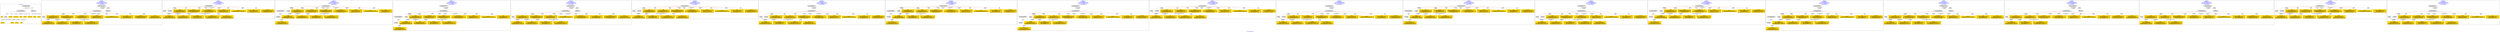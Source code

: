 digraph n0 {
fontcolor="blue"
remincross="true"
label="s27-s-the-huntington.json"
subgraph cluster_0 {
label="1-correct model"
n2[style="filled",color="white",fillcolor="lightgray",label="CulturalHeritageObject1"];
n3[shape="plaintext",style="filled",fillcolor="gold",label="date"];
n4[style="filled",color="white",fillcolor="lightgray",label="Person1"];
n5[shape="plaintext",style="filled",fillcolor="gold",label="description"];
n6[shape="plaintext",style="filled",fillcolor="gold",label="dimensions_inch"];
n7[shape="plaintext",style="filled",fillcolor="gold",label="medium"];
n8[shape="plaintext",style="filled",fillcolor="gold",label="credit_line"];
n9[shape="plaintext",style="filled",fillcolor="gold",label="Artwork_Title"];
n10[shape="plaintext",style="filled",fillcolor="gold",label="object_no"];
n11[shape="plaintext",style="filled",fillcolor="gold",label="nationality"];
n12[shape="plaintext",style="filled",fillcolor="gold",label="birth_date"];
n13[shape="plaintext",style="filled",fillcolor="gold",label="death_date"];
n14[shape="plaintext",style="filled",fillcolor="gold",label="name"];
n15[style="filled",color="white",fillcolor="lightgray",label="EuropeanaAggregation1"];
n16[style="filled",color="white",fillcolor="lightgray",label="WebResource1"];
n17[shape="plaintext",style="filled",fillcolor="gold",label="image_url"];
}
subgraph cluster_1 {
label="candidate 0\nlink coherence:1.0\nnode coherence:1.0\nconfidence:0.5461811415769536\nmapping score:0.6403937138589845\ncost:14.99989\n-precision:0.87-recall:0.87"
n19[style="filled",color="white",fillcolor="lightgray",label="CulturalHeritageObject1"];
n20[style="filled",color="white",fillcolor="lightgray",label="Person1"];
n21[style="filled",color="white",fillcolor="lightgray",label="EuropeanaAggregation1"];
n22[style="filled",color="white",fillcolor="lightgray",label="WebResource1"];
n23[shape="plaintext",style="filled",fillcolor="gold",label="birth_date\n[Person,dateOfBirth,0.452]\n[Person,dateOfDeath,0.248]\n[CulturalHeritageObject,created,0.238]\n[CulturalHeritageObject,description,0.062]"];
n24[shape="plaintext",style="filled",fillcolor="gold",label="name\n[Person,nameOfThePerson,0.455]\n[Document,classLink,0.221]\n[CulturalHeritageObject,provenance,0.179]\n[CulturalHeritageObject,title,0.145]"];
n25[shape="plaintext",style="filled",fillcolor="gold",label="medium\n[CulturalHeritageObject,medium,0.923]\n[Concept,prefLabel,0.053]\n[CulturalHeritageObject,description,0.021]\n[CulturalHeritageObject,title,0.003]"];
n26[shape="plaintext",style="filled",fillcolor="gold",label="death_date\n[CulturalHeritageObject,created,0.417]\n[Person,dateOfDeath,0.373]\n[Person,dateOfBirth,0.121]\n[CulturalHeritageObject,provenance,0.088]"];
n27[shape="plaintext",style="filled",fillcolor="gold",label="description\n[CulturalHeritageObject,description,0.751]\n[CulturalHeritageObject,title,0.106]\n[CulturalHeritageObject,provenance,0.091]\n[Concept,prefLabel,0.052]"];
n28[shape="plaintext",style="filled",fillcolor="gold",label="image_url\n[WebResource,classLink,0.517]\n[Document,classLink,0.436]\n[CulturalHeritageObject,extent,0.031]\n[CulturalHeritageObject,description,0.016]"];
n29[shape="plaintext",style="filled",fillcolor="gold",label="dimensions_inch\n[CulturalHeritageObject,extent,0.704]\n[Person,dateOfBirth,0.106]\n[CulturalHeritageObject,accessionNumber,0.097]\n[Person,dateOfDeath,0.093]"];
n30[shape="plaintext",style="filled",fillcolor="gold",label="credit_line\n[CulturalHeritageObject,provenance,0.356]\n[Document,classLink,0.347]\n[WebResource,classLink,0.175]\n[CulturalHeritageObject,description,0.123]"];
n31[shape="plaintext",style="filled",fillcolor="gold",label="nationality\n[Person,countryAssociatedWithThePerson,0.745]\n[Concept,prefLabel,0.149]\n[CulturalHeritageObject,description,0.057]\n[CulturalHeritageObject,provenance,0.049]"];
n32[shape="plaintext",style="filled",fillcolor="gold",label="object_no\n[CulturalHeritageObject,extent,0.967]\n[CulturalHeritageObject,accessionNumber,0.033]"];
n33[shape="plaintext",style="filled",fillcolor="gold",label="date\n[CulturalHeritageObject,created,0.555]\n[Person,dateOfBirth,0.196]\n[Person,dateOfDeath,0.17]\n[CulturalHeritageObject,provenance,0.079]"];
n34[shape="plaintext",style="filled",fillcolor="gold",label="Artwork_Title\n[CulturalHeritageObject,title,0.362]\n[CulturalHeritageObject,description,0.318]\n[Document,classLink,0.199]\n[CulturalHeritageObject,provenance,0.121]"];
}
subgraph cluster_2 {
label="candidate 1\nlink coherence:1.0\nnode coherence:1.0\nconfidence:0.539460662903314\nmapping score:0.6381535543011047\ncost:13.99995\n-precision:0.71-recall:0.67"
n36[style="filled",color="white",fillcolor="lightgray",label="CulturalHeritageObject1"];
n37[style="filled",color="white",fillcolor="lightgray",label="Person1"];
n38[style="filled",color="white",fillcolor="lightgray",label="Document1"];
n39[shape="plaintext",style="filled",fillcolor="gold",label="birth_date\n[Person,dateOfBirth,0.452]\n[Person,dateOfDeath,0.248]\n[CulturalHeritageObject,created,0.238]\n[CulturalHeritageObject,description,0.062]"];
n40[shape="plaintext",style="filled",fillcolor="gold",label="name\n[Person,nameOfThePerson,0.455]\n[Document,classLink,0.221]\n[CulturalHeritageObject,provenance,0.179]\n[CulturalHeritageObject,title,0.145]"];
n41[shape="plaintext",style="filled",fillcolor="gold",label="image_url\n[WebResource,classLink,0.517]\n[Document,classLink,0.436]\n[CulturalHeritageObject,extent,0.031]\n[CulturalHeritageObject,description,0.016]"];
n42[shape="plaintext",style="filled",fillcolor="gold",label="medium\n[CulturalHeritageObject,medium,0.923]\n[Concept,prefLabel,0.053]\n[CulturalHeritageObject,description,0.021]\n[CulturalHeritageObject,title,0.003]"];
n43[shape="plaintext",style="filled",fillcolor="gold",label="death_date\n[CulturalHeritageObject,created,0.417]\n[Person,dateOfDeath,0.373]\n[Person,dateOfBirth,0.121]\n[CulturalHeritageObject,provenance,0.088]"];
n44[shape="plaintext",style="filled",fillcolor="gold",label="description\n[CulturalHeritageObject,description,0.751]\n[CulturalHeritageObject,title,0.106]\n[CulturalHeritageObject,provenance,0.091]\n[Concept,prefLabel,0.052]"];
n45[shape="plaintext",style="filled",fillcolor="gold",label="dimensions_inch\n[CulturalHeritageObject,extent,0.704]\n[Person,dateOfBirth,0.106]\n[CulturalHeritageObject,accessionNumber,0.097]\n[Person,dateOfDeath,0.093]"];
n46[shape="plaintext",style="filled",fillcolor="gold",label="credit_line\n[CulturalHeritageObject,provenance,0.356]\n[Document,classLink,0.347]\n[WebResource,classLink,0.175]\n[CulturalHeritageObject,description,0.123]"];
n47[shape="plaintext",style="filled",fillcolor="gold",label="nationality\n[Person,countryAssociatedWithThePerson,0.745]\n[Concept,prefLabel,0.149]\n[CulturalHeritageObject,description,0.057]\n[CulturalHeritageObject,provenance,0.049]"];
n48[shape="plaintext",style="filled",fillcolor="gold",label="object_no\n[CulturalHeritageObject,extent,0.967]\n[CulturalHeritageObject,accessionNumber,0.033]"];
n49[shape="plaintext",style="filled",fillcolor="gold",label="date\n[CulturalHeritageObject,created,0.555]\n[Person,dateOfBirth,0.196]\n[Person,dateOfDeath,0.17]\n[CulturalHeritageObject,provenance,0.079]"];
n50[shape="plaintext",style="filled",fillcolor="gold",label="Artwork_Title\n[CulturalHeritageObject,title,0.362]\n[CulturalHeritageObject,description,0.318]\n[Document,classLink,0.199]\n[CulturalHeritageObject,provenance,0.121]"];
}
subgraph cluster_3 {
label="candidate 10\nlink coherence:1.0\nnode coherence:1.0\nconfidence:0.519443526672298\nmapping score:0.6314811755574327\ncost:14.99994\n-precision:0.6-recall:0.6"
n52[style="filled",color="white",fillcolor="lightgray",label="CulturalHeritageObject1"];
n53[style="filled",color="white",fillcolor="lightgray",label="CulturalHeritageObject2"];
n54[style="filled",color="white",fillcolor="lightgray",label="Person1"];
n55[style="filled",color="white",fillcolor="lightgray",label="Document2"];
n56[shape="plaintext",style="filled",fillcolor="gold",label="birth_date\n[Person,dateOfBirth,0.452]\n[Person,dateOfDeath,0.248]\n[CulturalHeritageObject,created,0.238]\n[CulturalHeritageObject,description,0.062]"];
n57[shape="plaintext",style="filled",fillcolor="gold",label="name\n[Person,nameOfThePerson,0.455]\n[Document,classLink,0.221]\n[CulturalHeritageObject,provenance,0.179]\n[CulturalHeritageObject,title,0.145]"];
n58[shape="plaintext",style="filled",fillcolor="gold",label="medium\n[CulturalHeritageObject,medium,0.923]\n[Concept,prefLabel,0.053]\n[CulturalHeritageObject,description,0.021]\n[CulturalHeritageObject,title,0.003]"];
n59[shape="plaintext",style="filled",fillcolor="gold",label="Artwork_Title\n[CulturalHeritageObject,title,0.362]\n[CulturalHeritageObject,description,0.318]\n[Document,classLink,0.199]\n[CulturalHeritageObject,provenance,0.121]"];
n60[shape="plaintext",style="filled",fillcolor="gold",label="death_date\n[CulturalHeritageObject,created,0.417]\n[Person,dateOfDeath,0.373]\n[Person,dateOfBirth,0.121]\n[CulturalHeritageObject,provenance,0.088]"];
n61[shape="plaintext",style="filled",fillcolor="gold",label="description\n[CulturalHeritageObject,description,0.751]\n[CulturalHeritageObject,title,0.106]\n[CulturalHeritageObject,provenance,0.091]\n[Concept,prefLabel,0.052]"];
n62[shape="plaintext",style="filled",fillcolor="gold",label="dimensions_inch\n[CulturalHeritageObject,extent,0.704]\n[Person,dateOfBirth,0.106]\n[CulturalHeritageObject,accessionNumber,0.097]\n[Person,dateOfDeath,0.093]"];
n63[shape="plaintext",style="filled",fillcolor="gold",label="credit_line\n[CulturalHeritageObject,provenance,0.356]\n[Document,classLink,0.347]\n[WebResource,classLink,0.175]\n[CulturalHeritageObject,description,0.123]"];
n64[shape="plaintext",style="filled",fillcolor="gold",label="image_url\n[WebResource,classLink,0.517]\n[Document,classLink,0.436]\n[CulturalHeritageObject,extent,0.031]\n[CulturalHeritageObject,description,0.016]"];
n65[shape="plaintext",style="filled",fillcolor="gold",label="nationality\n[Person,countryAssociatedWithThePerson,0.745]\n[Concept,prefLabel,0.149]\n[CulturalHeritageObject,description,0.057]\n[CulturalHeritageObject,provenance,0.049]"];
n66[shape="plaintext",style="filled",fillcolor="gold",label="object_no\n[CulturalHeritageObject,extent,0.967]\n[CulturalHeritageObject,accessionNumber,0.033]"];
n67[shape="plaintext",style="filled",fillcolor="gold",label="date\n[CulturalHeritageObject,created,0.555]\n[Person,dateOfBirth,0.196]\n[Person,dateOfDeath,0.17]\n[CulturalHeritageObject,provenance,0.079]"];
}
subgraph cluster_4 {
label="candidate 11\nlink coherence:1.0\nnode coherence:1.0\nconfidence:0.519443526672298\nmapping score:0.6314811755574327\ncost:15.99991\n-precision:0.62-recall:0.67"
n69[style="filled",color="white",fillcolor="lightgray",label="CulturalHeritageObject1"];
n70[style="filled",color="white",fillcolor="lightgray",label="CulturalHeritageObject2"];
n71[style="filled",color="white",fillcolor="lightgray",label="Person1"];
n72[style="filled",color="white",fillcolor="lightgray",label="Document2"];
n73[style="filled",color="white",fillcolor="lightgray",label="EuropeanaAggregation1"];
n74[shape="plaintext",style="filled",fillcolor="gold",label="birth_date\n[Person,dateOfBirth,0.452]\n[Person,dateOfDeath,0.248]\n[CulturalHeritageObject,created,0.238]\n[CulturalHeritageObject,description,0.062]"];
n75[shape="plaintext",style="filled",fillcolor="gold",label="name\n[Person,nameOfThePerson,0.455]\n[Document,classLink,0.221]\n[CulturalHeritageObject,provenance,0.179]\n[CulturalHeritageObject,title,0.145]"];
n76[shape="plaintext",style="filled",fillcolor="gold",label="medium\n[CulturalHeritageObject,medium,0.923]\n[Concept,prefLabel,0.053]\n[CulturalHeritageObject,description,0.021]\n[CulturalHeritageObject,title,0.003]"];
n77[shape="plaintext",style="filled",fillcolor="gold",label="Artwork_Title\n[CulturalHeritageObject,title,0.362]\n[CulturalHeritageObject,description,0.318]\n[Document,classLink,0.199]\n[CulturalHeritageObject,provenance,0.121]"];
n78[shape="plaintext",style="filled",fillcolor="gold",label="death_date\n[CulturalHeritageObject,created,0.417]\n[Person,dateOfDeath,0.373]\n[Person,dateOfBirth,0.121]\n[CulturalHeritageObject,provenance,0.088]"];
n79[shape="plaintext",style="filled",fillcolor="gold",label="description\n[CulturalHeritageObject,description,0.751]\n[CulturalHeritageObject,title,0.106]\n[CulturalHeritageObject,provenance,0.091]\n[Concept,prefLabel,0.052]"];
n80[shape="plaintext",style="filled",fillcolor="gold",label="dimensions_inch\n[CulturalHeritageObject,extent,0.704]\n[Person,dateOfBirth,0.106]\n[CulturalHeritageObject,accessionNumber,0.097]\n[Person,dateOfDeath,0.093]"];
n81[shape="plaintext",style="filled",fillcolor="gold",label="credit_line\n[CulturalHeritageObject,provenance,0.356]\n[Document,classLink,0.347]\n[WebResource,classLink,0.175]\n[CulturalHeritageObject,description,0.123]"];
n82[shape="plaintext",style="filled",fillcolor="gold",label="image_url\n[WebResource,classLink,0.517]\n[Document,classLink,0.436]\n[CulturalHeritageObject,extent,0.031]\n[CulturalHeritageObject,description,0.016]"];
n83[shape="plaintext",style="filled",fillcolor="gold",label="nationality\n[Person,countryAssociatedWithThePerson,0.745]\n[Concept,prefLabel,0.149]\n[CulturalHeritageObject,description,0.057]\n[CulturalHeritageObject,provenance,0.049]"];
n84[shape="plaintext",style="filled",fillcolor="gold",label="object_no\n[CulturalHeritageObject,extent,0.967]\n[CulturalHeritageObject,accessionNumber,0.033]"];
n85[shape="plaintext",style="filled",fillcolor="gold",label="date\n[CulturalHeritageObject,created,0.555]\n[Person,dateOfBirth,0.196]\n[Person,dateOfDeath,0.17]\n[CulturalHeritageObject,provenance,0.079]"];
}
subgraph cluster_5 {
label="candidate 12\nlink coherence:1.0\nnode coherence:1.0\nconfidence:0.518829741055814\nmapping score:0.631276580351938\ncost:14.99989\n-precision:1.0-recall:1.0"
n87[style="filled",color="white",fillcolor="lightgray",label="CulturalHeritageObject1"];
n88[style="filled",color="white",fillcolor="lightgray",label="Person1"];
n89[style="filled",color="white",fillcolor="lightgray",label="EuropeanaAggregation1"];
n90[style="filled",color="white",fillcolor="lightgray",label="WebResource1"];
n91[shape="plaintext",style="filled",fillcolor="gold",label="birth_date\n[Person,dateOfBirth,0.452]\n[Person,dateOfDeath,0.248]\n[CulturalHeritageObject,created,0.238]\n[CulturalHeritageObject,description,0.062]"];
n92[shape="plaintext",style="filled",fillcolor="gold",label="name\n[Person,nameOfThePerson,0.455]\n[Document,classLink,0.221]\n[CulturalHeritageObject,provenance,0.179]\n[CulturalHeritageObject,title,0.145]"];
n93[shape="plaintext",style="filled",fillcolor="gold",label="medium\n[CulturalHeritageObject,medium,0.923]\n[Concept,prefLabel,0.053]\n[CulturalHeritageObject,description,0.021]\n[CulturalHeritageObject,title,0.003]"];
n94[shape="plaintext",style="filled",fillcolor="gold",label="death_date\n[CulturalHeritageObject,created,0.417]\n[Person,dateOfDeath,0.373]\n[Person,dateOfBirth,0.121]\n[CulturalHeritageObject,provenance,0.088]"];
n95[shape="plaintext",style="filled",fillcolor="gold",label="description\n[CulturalHeritageObject,description,0.751]\n[CulturalHeritageObject,title,0.106]\n[CulturalHeritageObject,provenance,0.091]\n[Concept,prefLabel,0.052]"];
n96[shape="plaintext",style="filled",fillcolor="gold",label="image_url\n[WebResource,classLink,0.517]\n[Document,classLink,0.436]\n[CulturalHeritageObject,extent,0.031]\n[CulturalHeritageObject,description,0.016]"];
n97[shape="plaintext",style="filled",fillcolor="gold",label="credit_line\n[CulturalHeritageObject,provenance,0.356]\n[Document,classLink,0.347]\n[WebResource,classLink,0.175]\n[CulturalHeritageObject,description,0.123]"];
n98[shape="plaintext",style="filled",fillcolor="gold",label="object_no\n[CulturalHeritageObject,extent,0.967]\n[CulturalHeritageObject,accessionNumber,0.033]"];
n99[shape="plaintext",style="filled",fillcolor="gold",label="nationality\n[Person,countryAssociatedWithThePerson,0.745]\n[Concept,prefLabel,0.149]\n[CulturalHeritageObject,description,0.057]\n[CulturalHeritageObject,provenance,0.049]"];
n100[shape="plaintext",style="filled",fillcolor="gold",label="dimensions_inch\n[CulturalHeritageObject,extent,0.704]\n[Person,dateOfBirth,0.106]\n[CulturalHeritageObject,accessionNumber,0.097]\n[Person,dateOfDeath,0.093]"];
n101[shape="plaintext",style="filled",fillcolor="gold",label="date\n[CulturalHeritageObject,created,0.555]\n[Person,dateOfBirth,0.196]\n[Person,dateOfDeath,0.17]\n[CulturalHeritageObject,provenance,0.079]"];
n102[shape="plaintext",style="filled",fillcolor="gold",label="Artwork_Title\n[CulturalHeritageObject,title,0.362]\n[CulturalHeritageObject,description,0.318]\n[Document,classLink,0.199]\n[CulturalHeritageObject,provenance,0.121]"];
}
subgraph cluster_6 {
label="candidate 13\nlink coherence:1.0\nnode coherence:1.0\nconfidence:0.5164991170757992\nmapping score:0.6304997056919331\ncost:13.99995\n-precision:0.64-recall:0.6"
n104[style="filled",color="white",fillcolor="lightgray",label="CulturalHeritageObject1"];
n105[style="filled",color="white",fillcolor="lightgray",label="Person1"];
n106[style="filled",color="white",fillcolor="lightgray",label="Document1"];
n107[shape="plaintext",style="filled",fillcolor="gold",label="birth_date\n[Person,dateOfBirth,0.452]\n[Person,dateOfDeath,0.248]\n[CulturalHeritageObject,created,0.238]\n[CulturalHeritageObject,description,0.062]"];
n108[shape="plaintext",style="filled",fillcolor="gold",label="image_url\n[WebResource,classLink,0.517]\n[Document,classLink,0.436]\n[CulturalHeritageObject,extent,0.031]\n[CulturalHeritageObject,description,0.016]"];
n109[shape="plaintext",style="filled",fillcolor="gold",label="medium\n[CulturalHeritageObject,medium,0.923]\n[Concept,prefLabel,0.053]\n[CulturalHeritageObject,description,0.021]\n[CulturalHeritageObject,title,0.003]"];
n110[shape="plaintext",style="filled",fillcolor="gold",label="name\n[Person,nameOfThePerson,0.455]\n[Document,classLink,0.221]\n[CulturalHeritageObject,provenance,0.179]\n[CulturalHeritageObject,title,0.145]"];
n111[shape="plaintext",style="filled",fillcolor="gold",label="death_date\n[CulturalHeritageObject,created,0.417]\n[Person,dateOfDeath,0.373]\n[Person,dateOfBirth,0.121]\n[CulturalHeritageObject,provenance,0.088]"];
n112[shape="plaintext",style="filled",fillcolor="gold",label="description\n[CulturalHeritageObject,description,0.751]\n[CulturalHeritageObject,title,0.106]\n[CulturalHeritageObject,provenance,0.091]\n[Concept,prefLabel,0.052]"];
n113[shape="plaintext",style="filled",fillcolor="gold",label="dimensions_inch\n[CulturalHeritageObject,extent,0.704]\n[Person,dateOfBirth,0.106]\n[CulturalHeritageObject,accessionNumber,0.097]\n[Person,dateOfDeath,0.093]"];
n114[shape="plaintext",style="filled",fillcolor="gold",label="credit_line\n[CulturalHeritageObject,provenance,0.356]\n[Document,classLink,0.347]\n[WebResource,classLink,0.175]\n[CulturalHeritageObject,description,0.123]"];
n115[shape="plaintext",style="filled",fillcolor="gold",label="nationality\n[Person,countryAssociatedWithThePerson,0.745]\n[Concept,prefLabel,0.149]\n[CulturalHeritageObject,description,0.057]\n[CulturalHeritageObject,provenance,0.049]"];
n116[shape="plaintext",style="filled",fillcolor="gold",label="object_no\n[CulturalHeritageObject,extent,0.967]\n[CulturalHeritageObject,accessionNumber,0.033]"];
n117[shape="plaintext",style="filled",fillcolor="gold",label="date\n[CulturalHeritageObject,created,0.555]\n[Person,dateOfBirth,0.196]\n[Person,dateOfDeath,0.17]\n[CulturalHeritageObject,provenance,0.079]"];
n118[shape="plaintext",style="filled",fillcolor="gold",label="Artwork_Title\n[CulturalHeritageObject,title,0.362]\n[CulturalHeritageObject,description,0.318]\n[Document,classLink,0.199]\n[CulturalHeritageObject,provenance,0.121]"];
}
subgraph cluster_7 {
label="candidate 14\nlink coherence:1.0\nnode coherence:1.0\nconfidence:0.5164991170757992\nmapping score:0.6304997056919331\ncost:14.99992\n-precision:0.67-recall:0.67"
n120[style="filled",color="white",fillcolor="lightgray",label="CulturalHeritageObject1"];
n121[style="filled",color="white",fillcolor="lightgray",label="Person1"];
n122[style="filled",color="white",fillcolor="lightgray",label="Document1"];
n123[style="filled",color="white",fillcolor="lightgray",label="EuropeanaAggregation1"];
n124[shape="plaintext",style="filled",fillcolor="gold",label="birth_date\n[Person,dateOfBirth,0.452]\n[Person,dateOfDeath,0.248]\n[CulturalHeritageObject,created,0.238]\n[CulturalHeritageObject,description,0.062]"];
n125[shape="plaintext",style="filled",fillcolor="gold",label="image_url\n[WebResource,classLink,0.517]\n[Document,classLink,0.436]\n[CulturalHeritageObject,extent,0.031]\n[CulturalHeritageObject,description,0.016]"];
n126[shape="plaintext",style="filled",fillcolor="gold",label="medium\n[CulturalHeritageObject,medium,0.923]\n[Concept,prefLabel,0.053]\n[CulturalHeritageObject,description,0.021]\n[CulturalHeritageObject,title,0.003]"];
n127[shape="plaintext",style="filled",fillcolor="gold",label="name\n[Person,nameOfThePerson,0.455]\n[Document,classLink,0.221]\n[CulturalHeritageObject,provenance,0.179]\n[CulturalHeritageObject,title,0.145]"];
n128[shape="plaintext",style="filled",fillcolor="gold",label="death_date\n[CulturalHeritageObject,created,0.417]\n[Person,dateOfDeath,0.373]\n[Person,dateOfBirth,0.121]\n[CulturalHeritageObject,provenance,0.088]"];
n129[shape="plaintext",style="filled",fillcolor="gold",label="description\n[CulturalHeritageObject,description,0.751]\n[CulturalHeritageObject,title,0.106]\n[CulturalHeritageObject,provenance,0.091]\n[Concept,prefLabel,0.052]"];
n130[shape="plaintext",style="filled",fillcolor="gold",label="dimensions_inch\n[CulturalHeritageObject,extent,0.704]\n[Person,dateOfBirth,0.106]\n[CulturalHeritageObject,accessionNumber,0.097]\n[Person,dateOfDeath,0.093]"];
n131[shape="plaintext",style="filled",fillcolor="gold",label="credit_line\n[CulturalHeritageObject,provenance,0.356]\n[Document,classLink,0.347]\n[WebResource,classLink,0.175]\n[CulturalHeritageObject,description,0.123]"];
n132[shape="plaintext",style="filled",fillcolor="gold",label="nationality\n[Person,countryAssociatedWithThePerson,0.745]\n[Concept,prefLabel,0.149]\n[CulturalHeritageObject,description,0.057]\n[CulturalHeritageObject,provenance,0.049]"];
n133[shape="plaintext",style="filled",fillcolor="gold",label="object_no\n[CulturalHeritageObject,extent,0.967]\n[CulturalHeritageObject,accessionNumber,0.033]"];
n134[shape="plaintext",style="filled",fillcolor="gold",label="date\n[CulturalHeritageObject,created,0.555]\n[Person,dateOfBirth,0.196]\n[Person,dateOfDeath,0.17]\n[CulturalHeritageObject,provenance,0.079]"];
n135[shape="plaintext",style="filled",fillcolor="gold",label="Artwork_Title\n[CulturalHeritageObject,title,0.362]\n[CulturalHeritageObject,description,0.318]\n[Document,classLink,0.199]\n[CulturalHeritageObject,provenance,0.121]"];
}
subgraph cluster_8 {
label="candidate 15\nlink coherence:1.0\nnode coherence:1.0\nconfidence:0.5164991170757992\nmapping score:0.6304997056919331\ncost:14.99994\n-precision:0.6-recall:0.6"
n137[style="filled",color="white",fillcolor="lightgray",label="CulturalHeritageObject1"];
n138[style="filled",color="white",fillcolor="lightgray",label="CulturalHeritageObject2"];
n139[style="filled",color="white",fillcolor="lightgray",label="Person1"];
n140[style="filled",color="white",fillcolor="lightgray",label="Document2"];
n141[shape="plaintext",style="filled",fillcolor="gold",label="birth_date\n[Person,dateOfBirth,0.452]\n[Person,dateOfDeath,0.248]\n[CulturalHeritageObject,created,0.238]\n[CulturalHeritageObject,description,0.062]"];
n142[shape="plaintext",style="filled",fillcolor="gold",label="medium\n[CulturalHeritageObject,medium,0.923]\n[Concept,prefLabel,0.053]\n[CulturalHeritageObject,description,0.021]\n[CulturalHeritageObject,title,0.003]"];
n143[shape="plaintext",style="filled",fillcolor="gold",label="name\n[Person,nameOfThePerson,0.455]\n[Document,classLink,0.221]\n[CulturalHeritageObject,provenance,0.179]\n[CulturalHeritageObject,title,0.145]"];
n144[shape="plaintext",style="filled",fillcolor="gold",label="death_date\n[CulturalHeritageObject,created,0.417]\n[Person,dateOfDeath,0.373]\n[Person,dateOfBirth,0.121]\n[CulturalHeritageObject,provenance,0.088]"];
n145[shape="plaintext",style="filled",fillcolor="gold",label="description\n[CulturalHeritageObject,description,0.751]\n[CulturalHeritageObject,title,0.106]\n[CulturalHeritageObject,provenance,0.091]\n[Concept,prefLabel,0.052]"];
n146[shape="plaintext",style="filled",fillcolor="gold",label="dimensions_inch\n[CulturalHeritageObject,extent,0.704]\n[Person,dateOfBirth,0.106]\n[CulturalHeritageObject,accessionNumber,0.097]\n[Person,dateOfDeath,0.093]"];
n147[shape="plaintext",style="filled",fillcolor="gold",label="credit_line\n[CulturalHeritageObject,provenance,0.356]\n[Document,classLink,0.347]\n[WebResource,classLink,0.175]\n[CulturalHeritageObject,description,0.123]"];
n148[shape="plaintext",style="filled",fillcolor="gold",label="image_url\n[WebResource,classLink,0.517]\n[Document,classLink,0.436]\n[CulturalHeritageObject,extent,0.031]\n[CulturalHeritageObject,description,0.016]"];
n149[shape="plaintext",style="filled",fillcolor="gold",label="nationality\n[Person,countryAssociatedWithThePerson,0.745]\n[Concept,prefLabel,0.149]\n[CulturalHeritageObject,description,0.057]\n[CulturalHeritageObject,provenance,0.049]"];
n150[shape="plaintext",style="filled",fillcolor="gold",label="object_no\n[CulturalHeritageObject,extent,0.967]\n[CulturalHeritageObject,accessionNumber,0.033]"];
n151[shape="plaintext",style="filled",fillcolor="gold",label="date\n[CulturalHeritageObject,created,0.555]\n[Person,dateOfBirth,0.196]\n[Person,dateOfDeath,0.17]\n[CulturalHeritageObject,provenance,0.079]"];
n152[shape="plaintext",style="filled",fillcolor="gold",label="Artwork_Title\n[CulturalHeritageObject,title,0.362]\n[CulturalHeritageObject,description,0.318]\n[Document,classLink,0.199]\n[CulturalHeritageObject,provenance,0.121]"];
}
subgraph cluster_9 {
label="candidate 16\nlink coherence:1.0\nnode coherence:1.0\nconfidence:0.5164991170757992\nmapping score:0.6304997056919331\ncost:15.99991\n-precision:0.62-recall:0.67"
n154[style="filled",color="white",fillcolor="lightgray",label="CulturalHeritageObject1"];
n155[style="filled",color="white",fillcolor="lightgray",label="CulturalHeritageObject2"];
n156[style="filled",color="white",fillcolor="lightgray",label="Person1"];
n157[style="filled",color="white",fillcolor="lightgray",label="Document2"];
n158[style="filled",color="white",fillcolor="lightgray",label="EuropeanaAggregation1"];
n159[shape="plaintext",style="filled",fillcolor="gold",label="birth_date\n[Person,dateOfBirth,0.452]\n[Person,dateOfDeath,0.248]\n[CulturalHeritageObject,created,0.238]\n[CulturalHeritageObject,description,0.062]"];
n160[shape="plaintext",style="filled",fillcolor="gold",label="medium\n[CulturalHeritageObject,medium,0.923]\n[Concept,prefLabel,0.053]\n[CulturalHeritageObject,description,0.021]\n[CulturalHeritageObject,title,0.003]"];
n161[shape="plaintext",style="filled",fillcolor="gold",label="name\n[Person,nameOfThePerson,0.455]\n[Document,classLink,0.221]\n[CulturalHeritageObject,provenance,0.179]\n[CulturalHeritageObject,title,0.145]"];
n162[shape="plaintext",style="filled",fillcolor="gold",label="death_date\n[CulturalHeritageObject,created,0.417]\n[Person,dateOfDeath,0.373]\n[Person,dateOfBirth,0.121]\n[CulturalHeritageObject,provenance,0.088]"];
n163[shape="plaintext",style="filled",fillcolor="gold",label="description\n[CulturalHeritageObject,description,0.751]\n[CulturalHeritageObject,title,0.106]\n[CulturalHeritageObject,provenance,0.091]\n[Concept,prefLabel,0.052]"];
n164[shape="plaintext",style="filled",fillcolor="gold",label="dimensions_inch\n[CulturalHeritageObject,extent,0.704]\n[Person,dateOfBirth,0.106]\n[CulturalHeritageObject,accessionNumber,0.097]\n[Person,dateOfDeath,0.093]"];
n165[shape="plaintext",style="filled",fillcolor="gold",label="credit_line\n[CulturalHeritageObject,provenance,0.356]\n[Document,classLink,0.347]\n[WebResource,classLink,0.175]\n[CulturalHeritageObject,description,0.123]"];
n166[shape="plaintext",style="filled",fillcolor="gold",label="image_url\n[WebResource,classLink,0.517]\n[Document,classLink,0.436]\n[CulturalHeritageObject,extent,0.031]\n[CulturalHeritageObject,description,0.016]"];
n167[shape="plaintext",style="filled",fillcolor="gold",label="nationality\n[Person,countryAssociatedWithThePerson,0.745]\n[Concept,prefLabel,0.149]\n[CulturalHeritageObject,description,0.057]\n[CulturalHeritageObject,provenance,0.049]"];
n168[shape="plaintext",style="filled",fillcolor="gold",label="object_no\n[CulturalHeritageObject,extent,0.967]\n[CulturalHeritageObject,accessionNumber,0.033]"];
n169[shape="plaintext",style="filled",fillcolor="gold",label="date\n[CulturalHeritageObject,created,0.555]\n[Person,dateOfBirth,0.196]\n[Person,dateOfDeath,0.17]\n[CulturalHeritageObject,provenance,0.079]"];
n170[shape="plaintext",style="filled",fillcolor="gold",label="Artwork_Title\n[CulturalHeritageObject,title,0.362]\n[CulturalHeritageObject,description,0.318]\n[Document,classLink,0.199]\n[CulturalHeritageObject,provenance,0.121]"];
}
subgraph cluster_10 {
label="candidate 17\nlink coherence:1.0\nnode coherence:1.0\nconfidence:0.5157102790236808\nmapping score:0.6302367596745603\ncost:13.99995\n-precision:0.64-recall:0.6"
n172[style="filled",color="white",fillcolor="lightgray",label="CulturalHeritageObject1"];
n173[style="filled",color="white",fillcolor="lightgray",label="Person1"];
n174[style="filled",color="white",fillcolor="lightgray",label="Document1"];
n175[shape="plaintext",style="filled",fillcolor="gold",label="birth_date\n[Person,dateOfBirth,0.452]\n[Person,dateOfDeath,0.248]\n[CulturalHeritageObject,created,0.238]\n[CulturalHeritageObject,description,0.062]"];
n176[shape="plaintext",style="filled",fillcolor="gold",label="name\n[Person,nameOfThePerson,0.455]\n[Document,classLink,0.221]\n[CulturalHeritageObject,provenance,0.179]\n[CulturalHeritageObject,title,0.145]"];
n177[shape="plaintext",style="filled",fillcolor="gold",label="image_url\n[WebResource,classLink,0.517]\n[Document,classLink,0.436]\n[CulturalHeritageObject,extent,0.031]\n[CulturalHeritageObject,description,0.016]"];
n178[shape="plaintext",style="filled",fillcolor="gold",label="medium\n[CulturalHeritageObject,medium,0.923]\n[Concept,prefLabel,0.053]\n[CulturalHeritageObject,description,0.021]\n[CulturalHeritageObject,title,0.003]"];
n179[shape="plaintext",style="filled",fillcolor="gold",label="death_date\n[CulturalHeritageObject,created,0.417]\n[Person,dateOfDeath,0.373]\n[Person,dateOfBirth,0.121]\n[CulturalHeritageObject,provenance,0.088]"];
n180[shape="plaintext",style="filled",fillcolor="gold",label="description\n[CulturalHeritageObject,description,0.751]\n[CulturalHeritageObject,title,0.106]\n[CulturalHeritageObject,provenance,0.091]\n[Concept,prefLabel,0.052]"];
n181[shape="plaintext",style="filled",fillcolor="gold",label="dimensions_inch\n[CulturalHeritageObject,extent,0.704]\n[Person,dateOfBirth,0.106]\n[CulturalHeritageObject,accessionNumber,0.097]\n[Person,dateOfDeath,0.093]"];
n182[shape="plaintext",style="filled",fillcolor="gold",label="credit_line\n[CulturalHeritageObject,provenance,0.356]\n[Document,classLink,0.347]\n[WebResource,classLink,0.175]\n[CulturalHeritageObject,description,0.123]"];
n183[shape="plaintext",style="filled",fillcolor="gold",label="nationality\n[Person,countryAssociatedWithThePerson,0.745]\n[Concept,prefLabel,0.149]\n[CulturalHeritageObject,description,0.057]\n[CulturalHeritageObject,provenance,0.049]"];
n184[shape="plaintext",style="filled",fillcolor="gold",label="object_no\n[CulturalHeritageObject,extent,0.967]\n[CulturalHeritageObject,accessionNumber,0.033]"];
n185[shape="plaintext",style="filled",fillcolor="gold",label="date\n[CulturalHeritageObject,created,0.555]\n[Person,dateOfBirth,0.196]\n[Person,dateOfDeath,0.17]\n[CulturalHeritageObject,provenance,0.079]"];
n186[shape="plaintext",style="filled",fillcolor="gold",label="Artwork_Title\n[CulturalHeritageObject,title,0.362]\n[CulturalHeritageObject,description,0.318]\n[Document,classLink,0.199]\n[CulturalHeritageObject,provenance,0.121]"];
}
subgraph cluster_11 {
label="candidate 18\nlink coherence:1.0\nnode coherence:1.0\nconfidence:0.5157102790236808\nmapping score:0.6302367596745603\ncost:14.99992\n-precision:0.67-recall:0.67"
n188[style="filled",color="white",fillcolor="lightgray",label="CulturalHeritageObject1"];
n189[style="filled",color="white",fillcolor="lightgray",label="Person1"];
n190[style="filled",color="white",fillcolor="lightgray",label="Document1"];
n191[style="filled",color="white",fillcolor="lightgray",label="EuropeanaAggregation1"];
n192[shape="plaintext",style="filled",fillcolor="gold",label="birth_date\n[Person,dateOfBirth,0.452]\n[Person,dateOfDeath,0.248]\n[CulturalHeritageObject,created,0.238]\n[CulturalHeritageObject,description,0.062]"];
n193[shape="plaintext",style="filled",fillcolor="gold",label="name\n[Person,nameOfThePerson,0.455]\n[Document,classLink,0.221]\n[CulturalHeritageObject,provenance,0.179]\n[CulturalHeritageObject,title,0.145]"];
n194[shape="plaintext",style="filled",fillcolor="gold",label="image_url\n[WebResource,classLink,0.517]\n[Document,classLink,0.436]\n[CulturalHeritageObject,extent,0.031]\n[CulturalHeritageObject,description,0.016]"];
n195[shape="plaintext",style="filled",fillcolor="gold",label="medium\n[CulturalHeritageObject,medium,0.923]\n[Concept,prefLabel,0.053]\n[CulturalHeritageObject,description,0.021]\n[CulturalHeritageObject,title,0.003]"];
n196[shape="plaintext",style="filled",fillcolor="gold",label="death_date\n[CulturalHeritageObject,created,0.417]\n[Person,dateOfDeath,0.373]\n[Person,dateOfBirth,0.121]\n[CulturalHeritageObject,provenance,0.088]"];
n197[shape="plaintext",style="filled",fillcolor="gold",label="description\n[CulturalHeritageObject,description,0.751]\n[CulturalHeritageObject,title,0.106]\n[CulturalHeritageObject,provenance,0.091]\n[Concept,prefLabel,0.052]"];
n198[shape="plaintext",style="filled",fillcolor="gold",label="dimensions_inch\n[CulturalHeritageObject,extent,0.704]\n[Person,dateOfBirth,0.106]\n[CulturalHeritageObject,accessionNumber,0.097]\n[Person,dateOfDeath,0.093]"];
n199[shape="plaintext",style="filled",fillcolor="gold",label="credit_line\n[CulturalHeritageObject,provenance,0.356]\n[Document,classLink,0.347]\n[WebResource,classLink,0.175]\n[CulturalHeritageObject,description,0.123]"];
n200[shape="plaintext",style="filled",fillcolor="gold",label="nationality\n[Person,countryAssociatedWithThePerson,0.745]\n[Concept,prefLabel,0.149]\n[CulturalHeritageObject,description,0.057]\n[CulturalHeritageObject,provenance,0.049]"];
n201[shape="plaintext",style="filled",fillcolor="gold",label="object_no\n[CulturalHeritageObject,extent,0.967]\n[CulturalHeritageObject,accessionNumber,0.033]"];
n202[shape="plaintext",style="filled",fillcolor="gold",label="date\n[CulturalHeritageObject,created,0.555]\n[Person,dateOfBirth,0.196]\n[Person,dateOfDeath,0.17]\n[CulturalHeritageObject,provenance,0.079]"];
n203[shape="plaintext",style="filled",fillcolor="gold",label="Artwork_Title\n[CulturalHeritageObject,title,0.362]\n[CulturalHeritageObject,description,0.318]\n[Document,classLink,0.199]\n[CulturalHeritageObject,provenance,0.121]"];
}
subgraph cluster_12 {
label="candidate 19\nlink coherence:1.0\nnode coherence:1.0\nconfidence:0.5157102790236808\nmapping score:0.6302367596745603\ncost:14.99994\n-precision:0.6-recall:0.6"
n205[style="filled",color="white",fillcolor="lightgray",label="CulturalHeritageObject1"];
n206[style="filled",color="white",fillcolor="lightgray",label="CulturalHeritageObject2"];
n207[style="filled",color="white",fillcolor="lightgray",label="Person1"];
n208[style="filled",color="white",fillcolor="lightgray",label="Document2"];
n209[shape="plaintext",style="filled",fillcolor="gold",label="birth_date\n[Person,dateOfBirth,0.452]\n[Person,dateOfDeath,0.248]\n[CulturalHeritageObject,created,0.238]\n[CulturalHeritageObject,description,0.062]"];
n210[shape="plaintext",style="filled",fillcolor="gold",label="name\n[Person,nameOfThePerson,0.455]\n[Document,classLink,0.221]\n[CulturalHeritageObject,provenance,0.179]\n[CulturalHeritageObject,title,0.145]"];
n211[shape="plaintext",style="filled",fillcolor="gold",label="medium\n[CulturalHeritageObject,medium,0.923]\n[Concept,prefLabel,0.053]\n[CulturalHeritageObject,description,0.021]\n[CulturalHeritageObject,title,0.003]"];
n212[shape="plaintext",style="filled",fillcolor="gold",label="death_date\n[CulturalHeritageObject,created,0.417]\n[Person,dateOfDeath,0.373]\n[Person,dateOfBirth,0.121]\n[CulturalHeritageObject,provenance,0.088]"];
n213[shape="plaintext",style="filled",fillcolor="gold",label="description\n[CulturalHeritageObject,description,0.751]\n[CulturalHeritageObject,title,0.106]\n[CulturalHeritageObject,provenance,0.091]\n[Concept,prefLabel,0.052]"];
n214[shape="plaintext",style="filled",fillcolor="gold",label="dimensions_inch\n[CulturalHeritageObject,extent,0.704]\n[Person,dateOfBirth,0.106]\n[CulturalHeritageObject,accessionNumber,0.097]\n[Person,dateOfDeath,0.093]"];
n215[shape="plaintext",style="filled",fillcolor="gold",label="credit_line\n[CulturalHeritageObject,provenance,0.356]\n[Document,classLink,0.347]\n[WebResource,classLink,0.175]\n[CulturalHeritageObject,description,0.123]"];
n216[shape="plaintext",style="filled",fillcolor="gold",label="image_url\n[WebResource,classLink,0.517]\n[Document,classLink,0.436]\n[CulturalHeritageObject,extent,0.031]\n[CulturalHeritageObject,description,0.016]"];
n217[shape="plaintext",style="filled",fillcolor="gold",label="nationality\n[Person,countryAssociatedWithThePerson,0.745]\n[Concept,prefLabel,0.149]\n[CulturalHeritageObject,description,0.057]\n[CulturalHeritageObject,provenance,0.049]"];
n218[shape="plaintext",style="filled",fillcolor="gold",label="object_no\n[CulturalHeritageObject,extent,0.967]\n[CulturalHeritageObject,accessionNumber,0.033]"];
n219[shape="plaintext",style="filled",fillcolor="gold",label="date\n[CulturalHeritageObject,created,0.555]\n[Person,dateOfBirth,0.196]\n[Person,dateOfDeath,0.17]\n[CulturalHeritageObject,provenance,0.079]"];
n220[shape="plaintext",style="filled",fillcolor="gold",label="Artwork_Title\n[CulturalHeritageObject,title,0.362]\n[CulturalHeritageObject,description,0.318]\n[Document,classLink,0.199]\n[CulturalHeritageObject,provenance,0.121]"];
}
subgraph cluster_13 {
label="candidate 2\nlink coherence:1.0\nnode coherence:1.0\nconfidence:0.539460662903314\nmapping score:0.6381535543011047\ncost:14.99992\n-precision:0.73-recall:0.73"
n222[style="filled",color="white",fillcolor="lightgray",label="CulturalHeritageObject1"];
n223[style="filled",color="white",fillcolor="lightgray",label="Person1"];
n224[style="filled",color="white",fillcolor="lightgray",label="Document1"];
n225[style="filled",color="white",fillcolor="lightgray",label="EuropeanaAggregation1"];
n226[shape="plaintext",style="filled",fillcolor="gold",label="birth_date\n[Person,dateOfBirth,0.452]\n[Person,dateOfDeath,0.248]\n[CulturalHeritageObject,created,0.238]\n[CulturalHeritageObject,description,0.062]"];
n227[shape="plaintext",style="filled",fillcolor="gold",label="name\n[Person,nameOfThePerson,0.455]\n[Document,classLink,0.221]\n[CulturalHeritageObject,provenance,0.179]\n[CulturalHeritageObject,title,0.145]"];
n228[shape="plaintext",style="filled",fillcolor="gold",label="image_url\n[WebResource,classLink,0.517]\n[Document,classLink,0.436]\n[CulturalHeritageObject,extent,0.031]\n[CulturalHeritageObject,description,0.016]"];
n229[shape="plaintext",style="filled",fillcolor="gold",label="medium\n[CulturalHeritageObject,medium,0.923]\n[Concept,prefLabel,0.053]\n[CulturalHeritageObject,description,0.021]\n[CulturalHeritageObject,title,0.003]"];
n230[shape="plaintext",style="filled",fillcolor="gold",label="death_date\n[CulturalHeritageObject,created,0.417]\n[Person,dateOfDeath,0.373]\n[Person,dateOfBirth,0.121]\n[CulturalHeritageObject,provenance,0.088]"];
n231[shape="plaintext",style="filled",fillcolor="gold",label="description\n[CulturalHeritageObject,description,0.751]\n[CulturalHeritageObject,title,0.106]\n[CulturalHeritageObject,provenance,0.091]\n[Concept,prefLabel,0.052]"];
n232[shape="plaintext",style="filled",fillcolor="gold",label="dimensions_inch\n[CulturalHeritageObject,extent,0.704]\n[Person,dateOfBirth,0.106]\n[CulturalHeritageObject,accessionNumber,0.097]\n[Person,dateOfDeath,0.093]"];
n233[shape="plaintext",style="filled",fillcolor="gold",label="credit_line\n[CulturalHeritageObject,provenance,0.356]\n[Document,classLink,0.347]\n[WebResource,classLink,0.175]\n[CulturalHeritageObject,description,0.123]"];
n234[shape="plaintext",style="filled",fillcolor="gold",label="nationality\n[Person,countryAssociatedWithThePerson,0.745]\n[Concept,prefLabel,0.149]\n[CulturalHeritageObject,description,0.057]\n[CulturalHeritageObject,provenance,0.049]"];
n235[shape="plaintext",style="filled",fillcolor="gold",label="object_no\n[CulturalHeritageObject,extent,0.967]\n[CulturalHeritageObject,accessionNumber,0.033]"];
n236[shape="plaintext",style="filled",fillcolor="gold",label="date\n[CulturalHeritageObject,created,0.555]\n[Person,dateOfBirth,0.196]\n[Person,dateOfDeath,0.17]\n[CulturalHeritageObject,provenance,0.079]"];
n237[shape="plaintext",style="filled",fillcolor="gold",label="Artwork_Title\n[CulturalHeritageObject,title,0.362]\n[CulturalHeritageObject,description,0.318]\n[Document,classLink,0.199]\n[CulturalHeritageObject,provenance,0.121]"];
}
subgraph cluster_14 {
label="candidate 3\nlink coherence:1.0\nnode coherence:1.0\nconfidence:0.539460662903314\nmapping score:0.6381535543011047\ncost:14.99994\n-precision:0.67-recall:0.67"
n239[style="filled",color="white",fillcolor="lightgray",label="CulturalHeritageObject1"];
n240[style="filled",color="white",fillcolor="lightgray",label="CulturalHeritageObject2"];
n241[style="filled",color="white",fillcolor="lightgray",label="Person1"];
n242[style="filled",color="white",fillcolor="lightgray",label="Document2"];
n243[shape="plaintext",style="filled",fillcolor="gold",label="birth_date\n[Person,dateOfBirth,0.452]\n[Person,dateOfDeath,0.248]\n[CulturalHeritageObject,created,0.238]\n[CulturalHeritageObject,description,0.062]"];
n244[shape="plaintext",style="filled",fillcolor="gold",label="name\n[Person,nameOfThePerson,0.455]\n[Document,classLink,0.221]\n[CulturalHeritageObject,provenance,0.179]\n[CulturalHeritageObject,title,0.145]"];
n245[shape="plaintext",style="filled",fillcolor="gold",label="medium\n[CulturalHeritageObject,medium,0.923]\n[Concept,prefLabel,0.053]\n[CulturalHeritageObject,description,0.021]\n[CulturalHeritageObject,title,0.003]"];
n246[shape="plaintext",style="filled",fillcolor="gold",label="death_date\n[CulturalHeritageObject,created,0.417]\n[Person,dateOfDeath,0.373]\n[Person,dateOfBirth,0.121]\n[CulturalHeritageObject,provenance,0.088]"];
n247[shape="plaintext",style="filled",fillcolor="gold",label="description\n[CulturalHeritageObject,description,0.751]\n[CulturalHeritageObject,title,0.106]\n[CulturalHeritageObject,provenance,0.091]\n[Concept,prefLabel,0.052]"];
n248[shape="plaintext",style="filled",fillcolor="gold",label="dimensions_inch\n[CulturalHeritageObject,extent,0.704]\n[Person,dateOfBirth,0.106]\n[CulturalHeritageObject,accessionNumber,0.097]\n[Person,dateOfDeath,0.093]"];
n249[shape="plaintext",style="filled",fillcolor="gold",label="credit_line\n[CulturalHeritageObject,provenance,0.356]\n[Document,classLink,0.347]\n[WebResource,classLink,0.175]\n[CulturalHeritageObject,description,0.123]"];
n250[shape="plaintext",style="filled",fillcolor="gold",label="image_url\n[WebResource,classLink,0.517]\n[Document,classLink,0.436]\n[CulturalHeritageObject,extent,0.031]\n[CulturalHeritageObject,description,0.016]"];
n251[shape="plaintext",style="filled",fillcolor="gold",label="nationality\n[Person,countryAssociatedWithThePerson,0.745]\n[Concept,prefLabel,0.149]\n[CulturalHeritageObject,description,0.057]\n[CulturalHeritageObject,provenance,0.049]"];
n252[shape="plaintext",style="filled",fillcolor="gold",label="object_no\n[CulturalHeritageObject,extent,0.967]\n[CulturalHeritageObject,accessionNumber,0.033]"];
n253[shape="plaintext",style="filled",fillcolor="gold",label="date\n[CulturalHeritageObject,created,0.555]\n[Person,dateOfBirth,0.196]\n[Person,dateOfDeath,0.17]\n[CulturalHeritageObject,provenance,0.079]"];
n254[shape="plaintext",style="filled",fillcolor="gold",label="Artwork_Title\n[CulturalHeritageObject,title,0.362]\n[CulturalHeritageObject,description,0.318]\n[Document,classLink,0.199]\n[CulturalHeritageObject,provenance,0.121]"];
}
subgraph cluster_15 {
label="candidate 4\nlink coherence:1.0\nnode coherence:1.0\nconfidence:0.539460662903314\nmapping score:0.6381535543011047\ncost:15.99991\n-precision:0.69-recall:0.73"
n256[style="filled",color="white",fillcolor="lightgray",label="CulturalHeritageObject1"];
n257[style="filled",color="white",fillcolor="lightgray",label="CulturalHeritageObject2"];
n258[style="filled",color="white",fillcolor="lightgray",label="Person1"];
n259[style="filled",color="white",fillcolor="lightgray",label="Document2"];
n260[style="filled",color="white",fillcolor="lightgray",label="EuropeanaAggregation1"];
n261[shape="plaintext",style="filled",fillcolor="gold",label="birth_date\n[Person,dateOfBirth,0.452]\n[Person,dateOfDeath,0.248]\n[CulturalHeritageObject,created,0.238]\n[CulturalHeritageObject,description,0.062]"];
n262[shape="plaintext",style="filled",fillcolor="gold",label="name\n[Person,nameOfThePerson,0.455]\n[Document,classLink,0.221]\n[CulturalHeritageObject,provenance,0.179]\n[CulturalHeritageObject,title,0.145]"];
n263[shape="plaintext",style="filled",fillcolor="gold",label="medium\n[CulturalHeritageObject,medium,0.923]\n[Concept,prefLabel,0.053]\n[CulturalHeritageObject,description,0.021]\n[CulturalHeritageObject,title,0.003]"];
n264[shape="plaintext",style="filled",fillcolor="gold",label="death_date\n[CulturalHeritageObject,created,0.417]\n[Person,dateOfDeath,0.373]\n[Person,dateOfBirth,0.121]\n[CulturalHeritageObject,provenance,0.088]"];
n265[shape="plaintext",style="filled",fillcolor="gold",label="description\n[CulturalHeritageObject,description,0.751]\n[CulturalHeritageObject,title,0.106]\n[CulturalHeritageObject,provenance,0.091]\n[Concept,prefLabel,0.052]"];
n266[shape="plaintext",style="filled",fillcolor="gold",label="dimensions_inch\n[CulturalHeritageObject,extent,0.704]\n[Person,dateOfBirth,0.106]\n[CulturalHeritageObject,accessionNumber,0.097]\n[Person,dateOfDeath,0.093]"];
n267[shape="plaintext",style="filled",fillcolor="gold",label="credit_line\n[CulturalHeritageObject,provenance,0.356]\n[Document,classLink,0.347]\n[WebResource,classLink,0.175]\n[CulturalHeritageObject,description,0.123]"];
n268[shape="plaintext",style="filled",fillcolor="gold",label="image_url\n[WebResource,classLink,0.517]\n[Document,classLink,0.436]\n[CulturalHeritageObject,extent,0.031]\n[CulturalHeritageObject,description,0.016]"];
n269[shape="plaintext",style="filled",fillcolor="gold",label="nationality\n[Person,countryAssociatedWithThePerson,0.745]\n[Concept,prefLabel,0.149]\n[CulturalHeritageObject,description,0.057]\n[CulturalHeritageObject,provenance,0.049]"];
n270[shape="plaintext",style="filled",fillcolor="gold",label="object_no\n[CulturalHeritageObject,extent,0.967]\n[CulturalHeritageObject,accessionNumber,0.033]"];
n271[shape="plaintext",style="filled",fillcolor="gold",label="date\n[CulturalHeritageObject,created,0.555]\n[Person,dateOfBirth,0.196]\n[Person,dateOfDeath,0.17]\n[CulturalHeritageObject,provenance,0.079]"];
n272[shape="plaintext",style="filled",fillcolor="gold",label="Artwork_Title\n[CulturalHeritageObject,title,0.362]\n[CulturalHeritageObject,description,0.318]\n[Document,classLink,0.199]\n[CulturalHeritageObject,provenance,0.121]"];
}
subgraph cluster_16 {
label="candidate 5\nlink coherence:1.0\nnode coherence:1.0\nconfidence:0.5261640053459377\nmapping score:0.6337213351153125\ncost:14.99989\n-precision:0.8-recall:0.8"
n274[style="filled",color="white",fillcolor="lightgray",label="CulturalHeritageObject1"];
n275[style="filled",color="white",fillcolor="lightgray",label="Person1"];
n276[style="filled",color="white",fillcolor="lightgray",label="EuropeanaAggregation1"];
n277[style="filled",color="white",fillcolor="lightgray",label="WebResource1"];
n278[shape="plaintext",style="filled",fillcolor="gold",label="birth_date\n[Person,dateOfBirth,0.452]\n[Person,dateOfDeath,0.248]\n[CulturalHeritageObject,created,0.238]\n[CulturalHeritageObject,description,0.062]"];
n279[shape="plaintext",style="filled",fillcolor="gold",label="name\n[Person,nameOfThePerson,0.455]\n[Document,classLink,0.221]\n[CulturalHeritageObject,provenance,0.179]\n[CulturalHeritageObject,title,0.145]"];
n280[shape="plaintext",style="filled",fillcolor="gold",label="medium\n[CulturalHeritageObject,medium,0.923]\n[Concept,prefLabel,0.053]\n[CulturalHeritageObject,description,0.021]\n[CulturalHeritageObject,title,0.003]"];
n281[shape="plaintext",style="filled",fillcolor="gold",label="Artwork_Title\n[CulturalHeritageObject,title,0.362]\n[CulturalHeritageObject,description,0.318]\n[Document,classLink,0.199]\n[CulturalHeritageObject,provenance,0.121]"];
n282[shape="plaintext",style="filled",fillcolor="gold",label="death_date\n[CulturalHeritageObject,created,0.417]\n[Person,dateOfDeath,0.373]\n[Person,dateOfBirth,0.121]\n[CulturalHeritageObject,provenance,0.088]"];
n283[shape="plaintext",style="filled",fillcolor="gold",label="description\n[CulturalHeritageObject,description,0.751]\n[CulturalHeritageObject,title,0.106]\n[CulturalHeritageObject,provenance,0.091]\n[Concept,prefLabel,0.052]"];
n284[shape="plaintext",style="filled",fillcolor="gold",label="image_url\n[WebResource,classLink,0.517]\n[Document,classLink,0.436]\n[CulturalHeritageObject,extent,0.031]\n[CulturalHeritageObject,description,0.016]"];
n285[shape="plaintext",style="filled",fillcolor="gold",label="dimensions_inch\n[CulturalHeritageObject,extent,0.704]\n[Person,dateOfBirth,0.106]\n[CulturalHeritageObject,accessionNumber,0.097]\n[Person,dateOfDeath,0.093]"];
n286[shape="plaintext",style="filled",fillcolor="gold",label="credit_line\n[CulturalHeritageObject,provenance,0.356]\n[Document,classLink,0.347]\n[WebResource,classLink,0.175]\n[CulturalHeritageObject,description,0.123]"];
n287[shape="plaintext",style="filled",fillcolor="gold",label="nationality\n[Person,countryAssociatedWithThePerson,0.745]\n[Concept,prefLabel,0.149]\n[CulturalHeritageObject,description,0.057]\n[CulturalHeritageObject,provenance,0.049]"];
n288[shape="plaintext",style="filled",fillcolor="gold",label="object_no\n[CulturalHeritageObject,extent,0.967]\n[CulturalHeritageObject,accessionNumber,0.033]"];
n289[shape="plaintext",style="filled",fillcolor="gold",label="date\n[CulturalHeritageObject,created,0.555]\n[Person,dateOfBirth,0.196]\n[Person,dateOfDeath,0.17]\n[CulturalHeritageObject,provenance,0.079]"];
}
subgraph cluster_17 {
label="candidate 6\nlink coherence:1.0\nnode coherence:1.0\nconfidence:0.5232195957494389\nmapping score:0.632739865249813\ncost:14.99989\n-precision:0.8-recall:0.8"
n291[style="filled",color="white",fillcolor="lightgray",label="CulturalHeritageObject1"];
n292[style="filled",color="white",fillcolor="lightgray",label="Person1"];
n293[style="filled",color="white",fillcolor="lightgray",label="EuropeanaAggregation1"];
n294[style="filled",color="white",fillcolor="lightgray",label="WebResource1"];
n295[shape="plaintext",style="filled",fillcolor="gold",label="birth_date\n[Person,dateOfBirth,0.452]\n[Person,dateOfDeath,0.248]\n[CulturalHeritageObject,created,0.238]\n[CulturalHeritageObject,description,0.062]"];
n296[shape="plaintext",style="filled",fillcolor="gold",label="medium\n[CulturalHeritageObject,medium,0.923]\n[Concept,prefLabel,0.053]\n[CulturalHeritageObject,description,0.021]\n[CulturalHeritageObject,title,0.003]"];
n297[shape="plaintext",style="filled",fillcolor="gold",label="name\n[Person,nameOfThePerson,0.455]\n[Document,classLink,0.221]\n[CulturalHeritageObject,provenance,0.179]\n[CulturalHeritageObject,title,0.145]"];
n298[shape="plaintext",style="filled",fillcolor="gold",label="death_date\n[CulturalHeritageObject,created,0.417]\n[Person,dateOfDeath,0.373]\n[Person,dateOfBirth,0.121]\n[CulturalHeritageObject,provenance,0.088]"];
n299[shape="plaintext",style="filled",fillcolor="gold",label="description\n[CulturalHeritageObject,description,0.751]\n[CulturalHeritageObject,title,0.106]\n[CulturalHeritageObject,provenance,0.091]\n[Concept,prefLabel,0.052]"];
n300[shape="plaintext",style="filled",fillcolor="gold",label="image_url\n[WebResource,classLink,0.517]\n[Document,classLink,0.436]\n[CulturalHeritageObject,extent,0.031]\n[CulturalHeritageObject,description,0.016]"];
n301[shape="plaintext",style="filled",fillcolor="gold",label="dimensions_inch\n[CulturalHeritageObject,extent,0.704]\n[Person,dateOfBirth,0.106]\n[CulturalHeritageObject,accessionNumber,0.097]\n[Person,dateOfDeath,0.093]"];
n302[shape="plaintext",style="filled",fillcolor="gold",label="credit_line\n[CulturalHeritageObject,provenance,0.356]\n[Document,classLink,0.347]\n[WebResource,classLink,0.175]\n[CulturalHeritageObject,description,0.123]"];
n303[shape="plaintext",style="filled",fillcolor="gold",label="nationality\n[Person,countryAssociatedWithThePerson,0.745]\n[Concept,prefLabel,0.149]\n[CulturalHeritageObject,description,0.057]\n[CulturalHeritageObject,provenance,0.049]"];
n304[shape="plaintext",style="filled",fillcolor="gold",label="object_no\n[CulturalHeritageObject,extent,0.967]\n[CulturalHeritageObject,accessionNumber,0.033]"];
n305[shape="plaintext",style="filled",fillcolor="gold",label="date\n[CulturalHeritageObject,created,0.555]\n[Person,dateOfBirth,0.196]\n[Person,dateOfDeath,0.17]\n[CulturalHeritageObject,provenance,0.079]"];
n306[shape="plaintext",style="filled",fillcolor="gold",label="Artwork_Title\n[CulturalHeritageObject,title,0.362]\n[CulturalHeritageObject,description,0.318]\n[Document,classLink,0.199]\n[CulturalHeritageObject,provenance,0.121]"];
}
subgraph cluster_18 {
label="candidate 7\nlink coherence:1.0\nnode coherence:1.0\nconfidence:0.5224307576973205\nmapping score:0.6324769192324401\ncost:14.99989\n-precision:0.8-recall:0.8"
n308[style="filled",color="white",fillcolor="lightgray",label="CulturalHeritageObject1"];
n309[style="filled",color="white",fillcolor="lightgray",label="Person1"];
n310[style="filled",color="white",fillcolor="lightgray",label="EuropeanaAggregation1"];
n311[style="filled",color="white",fillcolor="lightgray",label="WebResource1"];
n312[shape="plaintext",style="filled",fillcolor="gold",label="birth_date\n[Person,dateOfBirth,0.452]\n[Person,dateOfDeath,0.248]\n[CulturalHeritageObject,created,0.238]\n[CulturalHeritageObject,description,0.062]"];
n313[shape="plaintext",style="filled",fillcolor="gold",label="name\n[Person,nameOfThePerson,0.455]\n[Document,classLink,0.221]\n[CulturalHeritageObject,provenance,0.179]\n[CulturalHeritageObject,title,0.145]"];
n314[shape="plaintext",style="filled",fillcolor="gold",label="medium\n[CulturalHeritageObject,medium,0.923]\n[Concept,prefLabel,0.053]\n[CulturalHeritageObject,description,0.021]\n[CulturalHeritageObject,title,0.003]"];
n315[shape="plaintext",style="filled",fillcolor="gold",label="death_date\n[CulturalHeritageObject,created,0.417]\n[Person,dateOfDeath,0.373]\n[Person,dateOfBirth,0.121]\n[CulturalHeritageObject,provenance,0.088]"];
n316[shape="plaintext",style="filled",fillcolor="gold",label="description\n[CulturalHeritageObject,description,0.751]\n[CulturalHeritageObject,title,0.106]\n[CulturalHeritageObject,provenance,0.091]\n[Concept,prefLabel,0.052]"];
n317[shape="plaintext",style="filled",fillcolor="gold",label="image_url\n[WebResource,classLink,0.517]\n[Document,classLink,0.436]\n[CulturalHeritageObject,extent,0.031]\n[CulturalHeritageObject,description,0.016]"];
n318[shape="plaintext",style="filled",fillcolor="gold",label="dimensions_inch\n[CulturalHeritageObject,extent,0.704]\n[Person,dateOfBirth,0.106]\n[CulturalHeritageObject,accessionNumber,0.097]\n[Person,dateOfDeath,0.093]"];
n319[shape="plaintext",style="filled",fillcolor="gold",label="credit_line\n[CulturalHeritageObject,provenance,0.356]\n[Document,classLink,0.347]\n[WebResource,classLink,0.175]\n[CulturalHeritageObject,description,0.123]"];
n320[shape="plaintext",style="filled",fillcolor="gold",label="nationality\n[Person,countryAssociatedWithThePerson,0.745]\n[Concept,prefLabel,0.149]\n[CulturalHeritageObject,description,0.057]\n[CulturalHeritageObject,provenance,0.049]"];
n321[shape="plaintext",style="filled",fillcolor="gold",label="object_no\n[CulturalHeritageObject,extent,0.967]\n[CulturalHeritageObject,accessionNumber,0.033]"];
n322[shape="plaintext",style="filled",fillcolor="gold",label="date\n[CulturalHeritageObject,created,0.555]\n[Person,dateOfBirth,0.196]\n[Person,dateOfDeath,0.17]\n[CulturalHeritageObject,provenance,0.079]"];
n323[shape="plaintext",style="filled",fillcolor="gold",label="Artwork_Title\n[CulturalHeritageObject,title,0.362]\n[CulturalHeritageObject,description,0.318]\n[Document,classLink,0.199]\n[CulturalHeritageObject,provenance,0.121]"];
}
subgraph cluster_19 {
label="candidate 8\nlink coherence:1.0\nnode coherence:1.0\nconfidence:0.519443526672298\nmapping score:0.6314811755574327\ncost:13.99995\n-precision:0.64-recall:0.6"
n325[style="filled",color="white",fillcolor="lightgray",label="CulturalHeritageObject1"];
n326[style="filled",color="white",fillcolor="lightgray",label="Person1"];
n327[style="filled",color="white",fillcolor="lightgray",label="Document1"];
n328[shape="plaintext",style="filled",fillcolor="gold",label="birth_date\n[Person,dateOfBirth,0.452]\n[Person,dateOfDeath,0.248]\n[CulturalHeritageObject,created,0.238]\n[CulturalHeritageObject,description,0.062]"];
n329[shape="plaintext",style="filled",fillcolor="gold",label="name\n[Person,nameOfThePerson,0.455]\n[Document,classLink,0.221]\n[CulturalHeritageObject,provenance,0.179]\n[CulturalHeritageObject,title,0.145]"];
n330[shape="plaintext",style="filled",fillcolor="gold",label="image_url\n[WebResource,classLink,0.517]\n[Document,classLink,0.436]\n[CulturalHeritageObject,extent,0.031]\n[CulturalHeritageObject,description,0.016]"];
n331[shape="plaintext",style="filled",fillcolor="gold",label="medium\n[CulturalHeritageObject,medium,0.923]\n[Concept,prefLabel,0.053]\n[CulturalHeritageObject,description,0.021]\n[CulturalHeritageObject,title,0.003]"];
n332[shape="plaintext",style="filled",fillcolor="gold",label="Artwork_Title\n[CulturalHeritageObject,title,0.362]\n[CulturalHeritageObject,description,0.318]\n[Document,classLink,0.199]\n[CulturalHeritageObject,provenance,0.121]"];
n333[shape="plaintext",style="filled",fillcolor="gold",label="death_date\n[CulturalHeritageObject,created,0.417]\n[Person,dateOfDeath,0.373]\n[Person,dateOfBirth,0.121]\n[CulturalHeritageObject,provenance,0.088]"];
n334[shape="plaintext",style="filled",fillcolor="gold",label="description\n[CulturalHeritageObject,description,0.751]\n[CulturalHeritageObject,title,0.106]\n[CulturalHeritageObject,provenance,0.091]\n[Concept,prefLabel,0.052]"];
n335[shape="plaintext",style="filled",fillcolor="gold",label="dimensions_inch\n[CulturalHeritageObject,extent,0.704]\n[Person,dateOfBirth,0.106]\n[CulturalHeritageObject,accessionNumber,0.097]\n[Person,dateOfDeath,0.093]"];
n336[shape="plaintext",style="filled",fillcolor="gold",label="credit_line\n[CulturalHeritageObject,provenance,0.356]\n[Document,classLink,0.347]\n[WebResource,classLink,0.175]\n[CulturalHeritageObject,description,0.123]"];
n337[shape="plaintext",style="filled",fillcolor="gold",label="nationality\n[Person,countryAssociatedWithThePerson,0.745]\n[Concept,prefLabel,0.149]\n[CulturalHeritageObject,description,0.057]\n[CulturalHeritageObject,provenance,0.049]"];
n338[shape="plaintext",style="filled",fillcolor="gold",label="object_no\n[CulturalHeritageObject,extent,0.967]\n[CulturalHeritageObject,accessionNumber,0.033]"];
n339[shape="plaintext",style="filled",fillcolor="gold",label="date\n[CulturalHeritageObject,created,0.555]\n[Person,dateOfBirth,0.196]\n[Person,dateOfDeath,0.17]\n[CulturalHeritageObject,provenance,0.079]"];
}
subgraph cluster_20 {
label="candidate 9\nlink coherence:1.0\nnode coherence:1.0\nconfidence:0.519443526672298\nmapping score:0.6314811755574327\ncost:14.99992\n-precision:0.67-recall:0.67"
n341[style="filled",color="white",fillcolor="lightgray",label="CulturalHeritageObject1"];
n342[style="filled",color="white",fillcolor="lightgray",label="Person1"];
n343[style="filled",color="white",fillcolor="lightgray",label="Document1"];
n344[style="filled",color="white",fillcolor="lightgray",label="EuropeanaAggregation1"];
n345[shape="plaintext",style="filled",fillcolor="gold",label="birth_date\n[Person,dateOfBirth,0.452]\n[Person,dateOfDeath,0.248]\n[CulturalHeritageObject,created,0.238]\n[CulturalHeritageObject,description,0.062]"];
n346[shape="plaintext",style="filled",fillcolor="gold",label="name\n[Person,nameOfThePerson,0.455]\n[Document,classLink,0.221]\n[CulturalHeritageObject,provenance,0.179]\n[CulturalHeritageObject,title,0.145]"];
n347[shape="plaintext",style="filled",fillcolor="gold",label="image_url\n[WebResource,classLink,0.517]\n[Document,classLink,0.436]\n[CulturalHeritageObject,extent,0.031]\n[CulturalHeritageObject,description,0.016]"];
n348[shape="plaintext",style="filled",fillcolor="gold",label="medium\n[CulturalHeritageObject,medium,0.923]\n[Concept,prefLabel,0.053]\n[CulturalHeritageObject,description,0.021]\n[CulturalHeritageObject,title,0.003]"];
n349[shape="plaintext",style="filled",fillcolor="gold",label="Artwork_Title\n[CulturalHeritageObject,title,0.362]\n[CulturalHeritageObject,description,0.318]\n[Document,classLink,0.199]\n[CulturalHeritageObject,provenance,0.121]"];
n350[shape="plaintext",style="filled",fillcolor="gold",label="death_date\n[CulturalHeritageObject,created,0.417]\n[Person,dateOfDeath,0.373]\n[Person,dateOfBirth,0.121]\n[CulturalHeritageObject,provenance,0.088]"];
n351[shape="plaintext",style="filled",fillcolor="gold",label="description\n[CulturalHeritageObject,description,0.751]\n[CulturalHeritageObject,title,0.106]\n[CulturalHeritageObject,provenance,0.091]\n[Concept,prefLabel,0.052]"];
n352[shape="plaintext",style="filled",fillcolor="gold",label="dimensions_inch\n[CulturalHeritageObject,extent,0.704]\n[Person,dateOfBirth,0.106]\n[CulturalHeritageObject,accessionNumber,0.097]\n[Person,dateOfDeath,0.093]"];
n353[shape="plaintext",style="filled",fillcolor="gold",label="credit_line\n[CulturalHeritageObject,provenance,0.356]\n[Document,classLink,0.347]\n[WebResource,classLink,0.175]\n[CulturalHeritageObject,description,0.123]"];
n354[shape="plaintext",style="filled",fillcolor="gold",label="nationality\n[Person,countryAssociatedWithThePerson,0.745]\n[Concept,prefLabel,0.149]\n[CulturalHeritageObject,description,0.057]\n[CulturalHeritageObject,provenance,0.049]"];
n355[shape="plaintext",style="filled",fillcolor="gold",label="object_no\n[CulturalHeritageObject,extent,0.967]\n[CulturalHeritageObject,accessionNumber,0.033]"];
n356[shape="plaintext",style="filled",fillcolor="gold",label="date\n[CulturalHeritageObject,created,0.555]\n[Person,dateOfBirth,0.196]\n[Person,dateOfDeath,0.17]\n[CulturalHeritageObject,provenance,0.079]"];
}
n2 -> n3[color="brown",fontcolor="black",label="created"]
n2 -> n4[color="brown",fontcolor="black",label="creator"]
n2 -> n5[color="brown",fontcolor="black",label="description"]
n2 -> n6[color="brown",fontcolor="black",label="extent"]
n2 -> n7[color="brown",fontcolor="black",label="medium"]
n2 -> n8[color="brown",fontcolor="black",label="provenance"]
n2 -> n9[color="brown",fontcolor="black",label="title"]
n2 -> n10[color="brown",fontcolor="black",label="accessionNumber"]
n4 -> n11[color="brown",fontcolor="black",label="countryAssociatedWithThePerson"]
n4 -> n12[color="brown",fontcolor="black",label="dateOfBirth"]
n4 -> n13[color="brown",fontcolor="black",label="dateOfDeath"]
n4 -> n14[color="brown",fontcolor="black",label="nameOfThePerson"]
n15 -> n2[color="brown",fontcolor="black",label="aggregatedCHO"]
n15 -> n16[color="brown",fontcolor="black",label="hasView"]
n16 -> n17[color="brown",fontcolor="black",label="classLink"]
n19 -> n20[color="brown",fontcolor="black",label="creator\nw=0.99995"]
n21 -> n19[color="brown",fontcolor="black",label="aggregatedCHO\nw=0.99997"]
n21 -> n22[color="brown",fontcolor="black",label="hasView\nw=0.99997"]
n20 -> n23[color="brown",fontcolor="black",label="dateOfBirth\nw=1.0"]
n20 -> n24[color="brown",fontcolor="black",label="nameOfThePerson\nw=1.0"]
n19 -> n25[color="brown",fontcolor="black",label="medium\nw=1.0"]
n20 -> n26[color="brown",fontcolor="black",label="dateOfDeath\nw=1.0"]
n19 -> n27[color="brown",fontcolor="black",label="description\nw=1.0"]
n22 -> n28[color="brown",fontcolor="black",label="classLink\nw=1.0"]
n19 -> n29[color="brown",fontcolor="black",label="accessionNumber\nw=1.0"]
n19 -> n30[color="brown",fontcolor="black",label="provenance\nw=1.0"]
n20 -> n31[color="brown",fontcolor="black",label="countryAssociatedWithThePerson\nw=1.0"]
n19 -> n32[color="brown",fontcolor="black",label="extent\nw=1.0"]
n19 -> n33[color="brown",fontcolor="black",label="created\nw=1.0"]
n19 -> n34[color="brown",fontcolor="black",label="title\nw=1.0"]
n36 -> n37[color="brown",fontcolor="black",label="creator\nw=0.99995"]
n36 -> n38[color="brown",fontcolor="black",label="page\nw=1.0"]
n37 -> n39[color="brown",fontcolor="black",label="dateOfBirth\nw=1.0"]
n37 -> n40[color="brown",fontcolor="black",label="nameOfThePerson\nw=1.0"]
n38 -> n41[color="brown",fontcolor="black",label="classLink\nw=1.0"]
n36 -> n42[color="brown",fontcolor="black",label="medium\nw=1.0"]
n37 -> n43[color="brown",fontcolor="black",label="dateOfDeath\nw=1.0"]
n36 -> n44[color="brown",fontcolor="black",label="description\nw=1.0"]
n36 -> n45[color="brown",fontcolor="black",label="accessionNumber\nw=1.0"]
n36 -> n46[color="brown",fontcolor="black",label="provenance\nw=1.0"]
n37 -> n47[color="brown",fontcolor="black",label="countryAssociatedWithThePerson\nw=1.0"]
n36 -> n48[color="brown",fontcolor="black",label="extent\nw=1.0"]
n36 -> n49[color="brown",fontcolor="black",label="created\nw=1.0"]
n36 -> n50[color="brown",fontcolor="black",label="title\nw=1.0"]
n52 -> n53[color="brown",fontcolor="black",label="isRelatedTo\nw=0.99999"]
n52 -> n54[color="brown",fontcolor="black",label="creator\nw=0.99995"]
n53 -> n55[color="brown",fontcolor="black",label="page\nw=1.0"]
n54 -> n56[color="brown",fontcolor="black",label="dateOfBirth\nw=1.0"]
n54 -> n57[color="brown",fontcolor="black",label="nameOfThePerson\nw=1.0"]
n52 -> n58[color="brown",fontcolor="black",label="medium\nw=1.0"]
n52 -> n59[color="brown",fontcolor="black",label="provenance\nw=1.0"]
n54 -> n60[color="brown",fontcolor="black",label="dateOfDeath\nw=1.0"]
n52 -> n61[color="brown",fontcolor="black",label="description\nw=1.0"]
n52 -> n62[color="brown",fontcolor="black",label="accessionNumber\nw=1.0"]
n52 -> n63[color="brown",fontcolor="black",label="provenance\nw=1.0"]
n55 -> n64[color="brown",fontcolor="black",label="classLink\nw=1.0"]
n54 -> n65[color="brown",fontcolor="black",label="countryAssociatedWithThePerson\nw=1.0"]
n52 -> n66[color="brown",fontcolor="black",label="extent\nw=1.0"]
n52 -> n67[color="brown",fontcolor="black",label="created\nw=1.0"]
n69 -> n70[color="brown",fontcolor="black",label="isRelatedTo\nw=0.99999"]
n69 -> n71[color="brown",fontcolor="black",label="creator\nw=0.99995"]
n70 -> n72[color="brown",fontcolor="black",label="page\nw=1.0"]
n73 -> n69[color="brown",fontcolor="black",label="aggregatedCHO\nw=0.99997"]
n71 -> n74[color="brown",fontcolor="black",label="dateOfBirth\nw=1.0"]
n71 -> n75[color="brown",fontcolor="black",label="nameOfThePerson\nw=1.0"]
n69 -> n76[color="brown",fontcolor="black",label="medium\nw=1.0"]
n69 -> n77[color="brown",fontcolor="black",label="provenance\nw=1.0"]
n71 -> n78[color="brown",fontcolor="black",label="dateOfDeath\nw=1.0"]
n69 -> n79[color="brown",fontcolor="black",label="description\nw=1.0"]
n69 -> n80[color="brown",fontcolor="black",label="accessionNumber\nw=1.0"]
n69 -> n81[color="brown",fontcolor="black",label="provenance\nw=1.0"]
n72 -> n82[color="brown",fontcolor="black",label="classLink\nw=1.0"]
n71 -> n83[color="brown",fontcolor="black",label="countryAssociatedWithThePerson\nw=1.0"]
n69 -> n84[color="brown",fontcolor="black",label="extent\nw=1.0"]
n69 -> n85[color="brown",fontcolor="black",label="created\nw=1.0"]
n87 -> n88[color="brown",fontcolor="black",label="creator\nw=0.99995"]
n89 -> n87[color="brown",fontcolor="black",label="aggregatedCHO\nw=0.99997"]
n89 -> n90[color="brown",fontcolor="black",label="hasView\nw=0.99997"]
n88 -> n91[color="brown",fontcolor="black",label="dateOfBirth\nw=1.0"]
n88 -> n92[color="brown",fontcolor="black",label="nameOfThePerson\nw=1.0"]
n87 -> n93[color="brown",fontcolor="black",label="medium\nw=1.0"]
n88 -> n94[color="brown",fontcolor="black",label="dateOfDeath\nw=1.0"]
n87 -> n95[color="brown",fontcolor="black",label="description\nw=1.0"]
n90 -> n96[color="brown",fontcolor="black",label="classLink\nw=1.0"]
n87 -> n97[color="brown",fontcolor="black",label="provenance\nw=1.0"]
n87 -> n98[color="brown",fontcolor="black",label="accessionNumber\nw=1.0"]
n88 -> n99[color="brown",fontcolor="black",label="countryAssociatedWithThePerson\nw=1.0"]
n87 -> n100[color="brown",fontcolor="black",label="extent\nw=1.0"]
n87 -> n101[color="brown",fontcolor="black",label="created\nw=1.0"]
n87 -> n102[color="brown",fontcolor="black",label="title\nw=1.0"]
n104 -> n105[color="brown",fontcolor="black",label="creator\nw=0.99995"]
n104 -> n106[color="brown",fontcolor="black",label="page\nw=1.0"]
n105 -> n107[color="brown",fontcolor="black",label="dateOfBirth\nw=1.0"]
n106 -> n108[color="brown",fontcolor="black",label="classLink\nw=1.0"]
n104 -> n109[color="brown",fontcolor="black",label="medium\nw=1.0"]
n104 -> n110[color="brown",fontcolor="black",label="provenance\nw=1.0"]
n105 -> n111[color="brown",fontcolor="black",label="dateOfDeath\nw=1.0"]
n104 -> n112[color="brown",fontcolor="black",label="description\nw=1.0"]
n104 -> n113[color="brown",fontcolor="black",label="accessionNumber\nw=1.0"]
n104 -> n114[color="brown",fontcolor="black",label="provenance\nw=1.0"]
n105 -> n115[color="brown",fontcolor="black",label="countryAssociatedWithThePerson\nw=1.0"]
n104 -> n116[color="brown",fontcolor="black",label="extent\nw=1.0"]
n104 -> n117[color="brown",fontcolor="black",label="created\nw=1.0"]
n104 -> n118[color="brown",fontcolor="black",label="title\nw=1.0"]
n120 -> n121[color="brown",fontcolor="black",label="creator\nw=0.99995"]
n120 -> n122[color="brown",fontcolor="black",label="page\nw=1.0"]
n123 -> n120[color="brown",fontcolor="black",label="aggregatedCHO\nw=0.99997"]
n121 -> n124[color="brown",fontcolor="black",label="dateOfBirth\nw=1.0"]
n122 -> n125[color="brown",fontcolor="black",label="classLink\nw=1.0"]
n120 -> n126[color="brown",fontcolor="black",label="medium\nw=1.0"]
n120 -> n127[color="brown",fontcolor="black",label="provenance\nw=1.0"]
n121 -> n128[color="brown",fontcolor="black",label="dateOfDeath\nw=1.0"]
n120 -> n129[color="brown",fontcolor="black",label="description\nw=1.0"]
n120 -> n130[color="brown",fontcolor="black",label="accessionNumber\nw=1.0"]
n120 -> n131[color="brown",fontcolor="black",label="provenance\nw=1.0"]
n121 -> n132[color="brown",fontcolor="black",label="countryAssociatedWithThePerson\nw=1.0"]
n120 -> n133[color="brown",fontcolor="black",label="extent\nw=1.0"]
n120 -> n134[color="brown",fontcolor="black",label="created\nw=1.0"]
n120 -> n135[color="brown",fontcolor="black",label="title\nw=1.0"]
n137 -> n138[color="brown",fontcolor="black",label="isRelatedTo\nw=0.99999"]
n137 -> n139[color="brown",fontcolor="black",label="creator\nw=0.99995"]
n138 -> n140[color="brown",fontcolor="black",label="page\nw=1.0"]
n139 -> n141[color="brown",fontcolor="black",label="dateOfBirth\nw=1.0"]
n137 -> n142[color="brown",fontcolor="black",label="medium\nw=1.0"]
n137 -> n143[color="brown",fontcolor="black",label="provenance\nw=1.0"]
n139 -> n144[color="brown",fontcolor="black",label="dateOfDeath\nw=1.0"]
n137 -> n145[color="brown",fontcolor="black",label="description\nw=1.0"]
n137 -> n146[color="brown",fontcolor="black",label="accessionNumber\nw=1.0"]
n137 -> n147[color="brown",fontcolor="black",label="provenance\nw=1.0"]
n140 -> n148[color="brown",fontcolor="black",label="classLink\nw=1.0"]
n139 -> n149[color="brown",fontcolor="black",label="countryAssociatedWithThePerson\nw=1.0"]
n137 -> n150[color="brown",fontcolor="black",label="extent\nw=1.0"]
n137 -> n151[color="brown",fontcolor="black",label="created\nw=1.0"]
n137 -> n152[color="brown",fontcolor="black",label="title\nw=1.0"]
n154 -> n155[color="brown",fontcolor="black",label="isRelatedTo\nw=0.99999"]
n154 -> n156[color="brown",fontcolor="black",label="creator\nw=0.99995"]
n155 -> n157[color="brown",fontcolor="black",label="page\nw=1.0"]
n158 -> n154[color="brown",fontcolor="black",label="aggregatedCHO\nw=0.99997"]
n156 -> n159[color="brown",fontcolor="black",label="dateOfBirth\nw=1.0"]
n154 -> n160[color="brown",fontcolor="black",label="medium\nw=1.0"]
n154 -> n161[color="brown",fontcolor="black",label="provenance\nw=1.0"]
n156 -> n162[color="brown",fontcolor="black",label="dateOfDeath\nw=1.0"]
n154 -> n163[color="brown",fontcolor="black",label="description\nw=1.0"]
n154 -> n164[color="brown",fontcolor="black",label="accessionNumber\nw=1.0"]
n154 -> n165[color="brown",fontcolor="black",label="provenance\nw=1.0"]
n157 -> n166[color="brown",fontcolor="black",label="classLink\nw=1.0"]
n156 -> n167[color="brown",fontcolor="black",label="countryAssociatedWithThePerson\nw=1.0"]
n154 -> n168[color="brown",fontcolor="black",label="extent\nw=1.0"]
n154 -> n169[color="brown",fontcolor="black",label="created\nw=1.0"]
n154 -> n170[color="brown",fontcolor="black",label="title\nw=1.0"]
n172 -> n173[color="brown",fontcolor="black",label="creator\nw=0.99995"]
n172 -> n174[color="brown",fontcolor="black",label="page\nw=1.0"]
n173 -> n175[color="brown",fontcolor="black",label="dateOfBirth\nw=1.0"]
n173 -> n176[color="brown",fontcolor="black",label="nameOfThePerson\nw=1.0"]
n174 -> n177[color="brown",fontcolor="black",label="classLink\nw=1.0"]
n172 -> n178[color="brown",fontcolor="black",label="medium\nw=1.0"]
n172 -> n179[color="brown",fontcolor="black",label="provenance\nw=1.0"]
n172 -> n180[color="brown",fontcolor="black",label="description\nw=1.0"]
n172 -> n181[color="brown",fontcolor="black",label="accessionNumber\nw=1.0"]
n172 -> n182[color="brown",fontcolor="black",label="provenance\nw=1.0"]
n173 -> n183[color="brown",fontcolor="black",label="countryAssociatedWithThePerson\nw=1.0"]
n172 -> n184[color="brown",fontcolor="black",label="extent\nw=1.0"]
n172 -> n185[color="brown",fontcolor="black",label="created\nw=1.0"]
n172 -> n186[color="brown",fontcolor="black",label="title\nw=1.0"]
n188 -> n189[color="brown",fontcolor="black",label="creator\nw=0.99995"]
n188 -> n190[color="brown",fontcolor="black",label="page\nw=1.0"]
n191 -> n188[color="brown",fontcolor="black",label="aggregatedCHO\nw=0.99997"]
n189 -> n192[color="brown",fontcolor="black",label="dateOfBirth\nw=1.0"]
n189 -> n193[color="brown",fontcolor="black",label="nameOfThePerson\nw=1.0"]
n190 -> n194[color="brown",fontcolor="black",label="classLink\nw=1.0"]
n188 -> n195[color="brown",fontcolor="black",label="medium\nw=1.0"]
n188 -> n196[color="brown",fontcolor="black",label="provenance\nw=1.0"]
n188 -> n197[color="brown",fontcolor="black",label="description\nw=1.0"]
n188 -> n198[color="brown",fontcolor="black",label="accessionNumber\nw=1.0"]
n188 -> n199[color="brown",fontcolor="black",label="provenance\nw=1.0"]
n189 -> n200[color="brown",fontcolor="black",label="countryAssociatedWithThePerson\nw=1.0"]
n188 -> n201[color="brown",fontcolor="black",label="extent\nw=1.0"]
n188 -> n202[color="brown",fontcolor="black",label="created\nw=1.0"]
n188 -> n203[color="brown",fontcolor="black",label="title\nw=1.0"]
n205 -> n206[color="brown",fontcolor="black",label="isRelatedTo\nw=0.99999"]
n205 -> n207[color="brown",fontcolor="black",label="creator\nw=0.99995"]
n206 -> n208[color="brown",fontcolor="black",label="page\nw=1.0"]
n207 -> n209[color="brown",fontcolor="black",label="dateOfBirth\nw=1.0"]
n207 -> n210[color="brown",fontcolor="black",label="nameOfThePerson\nw=1.0"]
n205 -> n211[color="brown",fontcolor="black",label="medium\nw=1.0"]
n205 -> n212[color="brown",fontcolor="black",label="provenance\nw=1.0"]
n205 -> n213[color="brown",fontcolor="black",label="description\nw=1.0"]
n205 -> n214[color="brown",fontcolor="black",label="accessionNumber\nw=1.0"]
n205 -> n215[color="brown",fontcolor="black",label="provenance\nw=1.0"]
n208 -> n216[color="brown",fontcolor="black",label="classLink\nw=1.0"]
n207 -> n217[color="brown",fontcolor="black",label="countryAssociatedWithThePerson\nw=1.0"]
n205 -> n218[color="brown",fontcolor="black",label="extent\nw=1.0"]
n205 -> n219[color="brown",fontcolor="black",label="created\nw=1.0"]
n205 -> n220[color="brown",fontcolor="black",label="title\nw=1.0"]
n222 -> n223[color="brown",fontcolor="black",label="creator\nw=0.99995"]
n222 -> n224[color="brown",fontcolor="black",label="page\nw=1.0"]
n225 -> n222[color="brown",fontcolor="black",label="aggregatedCHO\nw=0.99997"]
n223 -> n226[color="brown",fontcolor="black",label="dateOfBirth\nw=1.0"]
n223 -> n227[color="brown",fontcolor="black",label="nameOfThePerson\nw=1.0"]
n224 -> n228[color="brown",fontcolor="black",label="classLink\nw=1.0"]
n222 -> n229[color="brown",fontcolor="black",label="medium\nw=1.0"]
n223 -> n230[color="brown",fontcolor="black",label="dateOfDeath\nw=1.0"]
n222 -> n231[color="brown",fontcolor="black",label="description\nw=1.0"]
n222 -> n232[color="brown",fontcolor="black",label="accessionNumber\nw=1.0"]
n222 -> n233[color="brown",fontcolor="black",label="provenance\nw=1.0"]
n223 -> n234[color="brown",fontcolor="black",label="countryAssociatedWithThePerson\nw=1.0"]
n222 -> n235[color="brown",fontcolor="black",label="extent\nw=1.0"]
n222 -> n236[color="brown",fontcolor="black",label="created\nw=1.0"]
n222 -> n237[color="brown",fontcolor="black",label="title\nw=1.0"]
n239 -> n240[color="brown",fontcolor="black",label="isRelatedTo\nw=0.99999"]
n239 -> n241[color="brown",fontcolor="black",label="creator\nw=0.99995"]
n240 -> n242[color="brown",fontcolor="black",label="page\nw=1.0"]
n241 -> n243[color="brown",fontcolor="black",label="dateOfBirth\nw=1.0"]
n241 -> n244[color="brown",fontcolor="black",label="nameOfThePerson\nw=1.0"]
n239 -> n245[color="brown",fontcolor="black",label="medium\nw=1.0"]
n241 -> n246[color="brown",fontcolor="black",label="dateOfDeath\nw=1.0"]
n239 -> n247[color="brown",fontcolor="black",label="description\nw=1.0"]
n239 -> n248[color="brown",fontcolor="black",label="accessionNumber\nw=1.0"]
n239 -> n249[color="brown",fontcolor="black",label="provenance\nw=1.0"]
n242 -> n250[color="brown",fontcolor="black",label="classLink\nw=1.0"]
n241 -> n251[color="brown",fontcolor="black",label="countryAssociatedWithThePerson\nw=1.0"]
n239 -> n252[color="brown",fontcolor="black",label="extent\nw=1.0"]
n239 -> n253[color="brown",fontcolor="black",label="created\nw=1.0"]
n239 -> n254[color="brown",fontcolor="black",label="title\nw=1.0"]
n256 -> n257[color="brown",fontcolor="black",label="isRelatedTo\nw=0.99999"]
n256 -> n258[color="brown",fontcolor="black",label="creator\nw=0.99995"]
n257 -> n259[color="brown",fontcolor="black",label="page\nw=1.0"]
n260 -> n256[color="brown",fontcolor="black",label="aggregatedCHO\nw=0.99997"]
n258 -> n261[color="brown",fontcolor="black",label="dateOfBirth\nw=1.0"]
n258 -> n262[color="brown",fontcolor="black",label="nameOfThePerson\nw=1.0"]
n256 -> n263[color="brown",fontcolor="black",label="medium\nw=1.0"]
n258 -> n264[color="brown",fontcolor="black",label="dateOfDeath\nw=1.0"]
n256 -> n265[color="brown",fontcolor="black",label="description\nw=1.0"]
n256 -> n266[color="brown",fontcolor="black",label="accessionNumber\nw=1.0"]
n256 -> n267[color="brown",fontcolor="black",label="provenance\nw=1.0"]
n259 -> n268[color="brown",fontcolor="black",label="classLink\nw=1.0"]
n258 -> n269[color="brown",fontcolor="black",label="countryAssociatedWithThePerson\nw=1.0"]
n256 -> n270[color="brown",fontcolor="black",label="extent\nw=1.0"]
n256 -> n271[color="brown",fontcolor="black",label="created\nw=1.0"]
n256 -> n272[color="brown",fontcolor="black",label="title\nw=1.0"]
n274 -> n275[color="brown",fontcolor="black",label="creator\nw=0.99995"]
n276 -> n274[color="brown",fontcolor="black",label="aggregatedCHO\nw=0.99997"]
n276 -> n277[color="brown",fontcolor="black",label="hasView\nw=0.99997"]
n275 -> n278[color="brown",fontcolor="black",label="dateOfBirth\nw=1.0"]
n275 -> n279[color="brown",fontcolor="black",label="nameOfThePerson\nw=1.0"]
n274 -> n280[color="brown",fontcolor="black",label="medium\nw=1.0"]
n274 -> n281[color="brown",fontcolor="black",label="provenance\nw=1.0"]
n275 -> n282[color="brown",fontcolor="black",label="dateOfDeath\nw=1.0"]
n274 -> n283[color="brown",fontcolor="black",label="description\nw=1.0"]
n277 -> n284[color="brown",fontcolor="black",label="classLink\nw=1.0"]
n274 -> n285[color="brown",fontcolor="black",label="accessionNumber\nw=1.0"]
n274 -> n286[color="brown",fontcolor="black",label="provenance\nw=1.0"]
n275 -> n287[color="brown",fontcolor="black",label="countryAssociatedWithThePerson\nw=1.0"]
n274 -> n288[color="brown",fontcolor="black",label="extent\nw=1.0"]
n274 -> n289[color="brown",fontcolor="black",label="created\nw=1.0"]
n291 -> n292[color="brown",fontcolor="black",label="creator\nw=0.99995"]
n293 -> n291[color="brown",fontcolor="black",label="aggregatedCHO\nw=0.99997"]
n293 -> n294[color="brown",fontcolor="black",label="hasView\nw=0.99997"]
n292 -> n295[color="brown",fontcolor="black",label="dateOfBirth\nw=1.0"]
n291 -> n296[color="brown",fontcolor="black",label="medium\nw=1.0"]
n291 -> n297[color="brown",fontcolor="black",label="provenance\nw=1.0"]
n292 -> n298[color="brown",fontcolor="black",label="dateOfDeath\nw=1.0"]
n291 -> n299[color="brown",fontcolor="black",label="description\nw=1.0"]
n294 -> n300[color="brown",fontcolor="black",label="classLink\nw=1.0"]
n291 -> n301[color="brown",fontcolor="black",label="accessionNumber\nw=1.0"]
n291 -> n302[color="brown",fontcolor="black",label="provenance\nw=1.0"]
n292 -> n303[color="brown",fontcolor="black",label="countryAssociatedWithThePerson\nw=1.0"]
n291 -> n304[color="brown",fontcolor="black",label="extent\nw=1.0"]
n291 -> n305[color="brown",fontcolor="black",label="created\nw=1.0"]
n291 -> n306[color="brown",fontcolor="black",label="title\nw=1.0"]
n308 -> n309[color="brown",fontcolor="black",label="creator\nw=0.99995"]
n310 -> n308[color="brown",fontcolor="black",label="aggregatedCHO\nw=0.99997"]
n310 -> n311[color="brown",fontcolor="black",label="hasView\nw=0.99997"]
n309 -> n312[color="brown",fontcolor="black",label="dateOfBirth\nw=1.0"]
n309 -> n313[color="brown",fontcolor="black",label="nameOfThePerson\nw=1.0"]
n308 -> n314[color="brown",fontcolor="black",label="medium\nw=1.0"]
n308 -> n315[color="brown",fontcolor="black",label="provenance\nw=1.0"]
n308 -> n316[color="brown",fontcolor="black",label="description\nw=1.0"]
n311 -> n317[color="brown",fontcolor="black",label="classLink\nw=1.0"]
n308 -> n318[color="brown",fontcolor="black",label="accessionNumber\nw=1.0"]
n308 -> n319[color="brown",fontcolor="black",label="provenance\nw=1.0"]
n309 -> n320[color="brown",fontcolor="black",label="countryAssociatedWithThePerson\nw=1.0"]
n308 -> n321[color="brown",fontcolor="black",label="extent\nw=1.0"]
n308 -> n322[color="brown",fontcolor="black",label="created\nw=1.0"]
n308 -> n323[color="brown",fontcolor="black",label="title\nw=1.0"]
n325 -> n326[color="brown",fontcolor="black",label="creator\nw=0.99995"]
n325 -> n327[color="brown",fontcolor="black",label="page\nw=1.0"]
n326 -> n328[color="brown",fontcolor="black",label="dateOfBirth\nw=1.0"]
n326 -> n329[color="brown",fontcolor="black",label="nameOfThePerson\nw=1.0"]
n327 -> n330[color="brown",fontcolor="black",label="classLink\nw=1.0"]
n325 -> n331[color="brown",fontcolor="black",label="medium\nw=1.0"]
n325 -> n332[color="brown",fontcolor="black",label="provenance\nw=1.0"]
n326 -> n333[color="brown",fontcolor="black",label="dateOfDeath\nw=1.0"]
n325 -> n334[color="brown",fontcolor="black",label="description\nw=1.0"]
n325 -> n335[color="brown",fontcolor="black",label="accessionNumber\nw=1.0"]
n325 -> n336[color="brown",fontcolor="black",label="provenance\nw=1.0"]
n326 -> n337[color="brown",fontcolor="black",label="countryAssociatedWithThePerson\nw=1.0"]
n325 -> n338[color="brown",fontcolor="black",label="extent\nw=1.0"]
n325 -> n339[color="brown",fontcolor="black",label="created\nw=1.0"]
n341 -> n342[color="brown",fontcolor="black",label="creator\nw=0.99995"]
n341 -> n343[color="brown",fontcolor="black",label="page\nw=1.0"]
n344 -> n341[color="brown",fontcolor="black",label="aggregatedCHO\nw=0.99997"]
n342 -> n345[color="brown",fontcolor="black",label="dateOfBirth\nw=1.0"]
n342 -> n346[color="brown",fontcolor="black",label="nameOfThePerson\nw=1.0"]
n343 -> n347[color="brown",fontcolor="black",label="classLink\nw=1.0"]
n341 -> n348[color="brown",fontcolor="black",label="medium\nw=1.0"]
n341 -> n349[color="brown",fontcolor="black",label="provenance\nw=1.0"]
n342 -> n350[color="brown",fontcolor="black",label="dateOfDeath\nw=1.0"]
n341 -> n351[color="brown",fontcolor="black",label="description\nw=1.0"]
n341 -> n352[color="brown",fontcolor="black",label="accessionNumber\nw=1.0"]
n341 -> n353[color="brown",fontcolor="black",label="provenance\nw=1.0"]
n342 -> n354[color="brown",fontcolor="black",label="countryAssociatedWithThePerson\nw=1.0"]
n341 -> n355[color="brown",fontcolor="black",label="extent\nw=1.0"]
n341 -> n356[color="brown",fontcolor="black",label="created\nw=1.0"]
}
